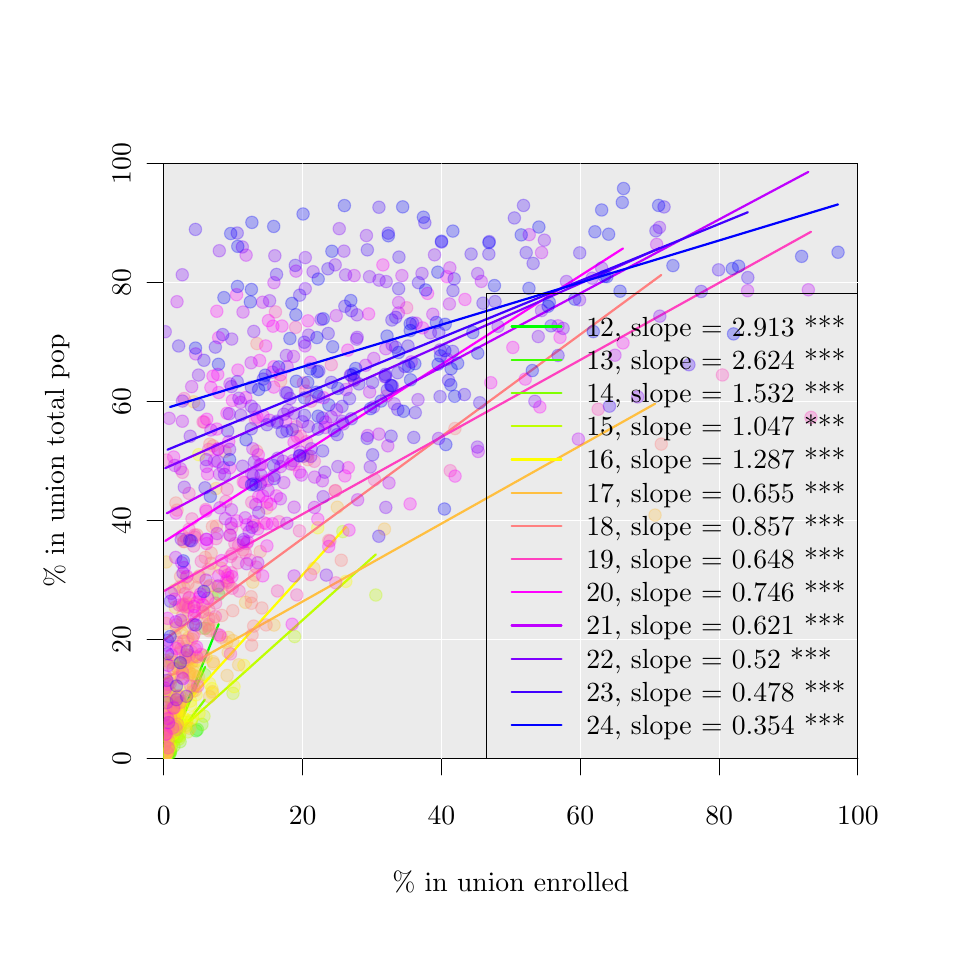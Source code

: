 % Created by tikzDevice version 0.6.1 on 2011-11-02 17:34:04
% !TEX encoding = UTF-8 Unicode
\begin{tikzpicture}[x=1pt,y=1pt]
\definecolor[named]{drawColor}{rgb}{0.00,0.00,0.00}
\definecolor[named]{fillColor}{rgb}{1.00,1.00,1.00}
\fill[color=fillColor,] (0,0) rectangle (325.21,325.21);
\begin{scope}
\path[clip] (  0.00,  0.00) rectangle (325.21,325.21);
\definecolor[named]{drawColor}{rgb}{0.15,0.00,0.33}
\definecolor[named]{drawColor}{rgb}{0.00,0.00,0.00}

\draw[color=drawColor,line cap=round,line join=round,fill opacity=0.00,] ( 49.20, 61.20) -- (300.01, 61.20);

\draw[color=drawColor,line cap=round,line join=round,fill opacity=0.00,] ( 49.20, 61.20) -- ( 49.20, 55.20);

\draw[color=drawColor,line cap=round,line join=round,fill opacity=0.00,] ( 99.36, 61.20) -- ( 99.36, 55.20);

\draw[color=drawColor,line cap=round,line join=round,fill opacity=0.00,] (149.53, 61.20) -- (149.53, 55.20);

\draw[color=drawColor,line cap=round,line join=round,fill opacity=0.00,] (199.69, 61.20) -- (199.69, 55.20);

\draw[color=drawColor,line cap=round,line join=round,fill opacity=0.00,] (249.85, 61.20) -- (249.85, 55.20);

\draw[color=drawColor,line cap=round,line join=round,fill opacity=0.00,] (300.01, 61.20) -- (300.01, 55.20);

\node[color=drawColor,anchor=base,inner sep=0pt, outer sep=0pt, scale=  1.00] at ( 49.20, 37.20) {0%
};

\node[color=drawColor,anchor=base,inner sep=0pt, outer sep=0pt, scale=  1.00] at ( 99.36, 37.20) {20%
};

\node[color=drawColor,anchor=base,inner sep=0pt, outer sep=0pt, scale=  1.00] at (149.53, 37.20) {40%
};

\node[color=drawColor,anchor=base,inner sep=0pt, outer sep=0pt, scale=  1.00] at (199.69, 37.20) {60%
};

\node[color=drawColor,anchor=base,inner sep=0pt, outer sep=0pt, scale=  1.00] at (249.85, 37.20) {80%
};

\node[color=drawColor,anchor=base,inner sep=0pt, outer sep=0pt, scale=  1.00] at (300.01, 37.20) {100%
};

\draw[color=drawColor,line cap=round,line join=round,fill opacity=0.00,] ( 49.20, 61.20) -- ( 49.20,276.01);

\draw[color=drawColor,line cap=round,line join=round,fill opacity=0.00,] ( 49.20, 61.20) -- ( 43.20, 61.20);

\draw[color=drawColor,line cap=round,line join=round,fill opacity=0.00,] ( 49.20,104.16) -- ( 43.20,104.16);

\draw[color=drawColor,line cap=round,line join=round,fill opacity=0.00,] ( 49.20,147.13) -- ( 43.20,147.13);

\draw[color=drawColor,line cap=round,line join=round,fill opacity=0.00,] ( 49.20,190.09) -- ( 43.20,190.09);

\draw[color=drawColor,line cap=round,line join=round,fill opacity=0.00,] ( 49.20,233.05) -- ( 43.20,233.05);

\draw[color=drawColor,line cap=round,line join=round,fill opacity=0.00,] ( 49.20,276.01) -- ( 43.20,276.01);

\node[rotate= 90.00,color=drawColor,anchor=base,inner sep=0pt, outer sep=0pt, scale=  1.00] at ( 37.20, 61.20) {0%
};

\node[rotate= 90.00,color=drawColor,anchor=base,inner sep=0pt, outer sep=0pt, scale=  1.00] at ( 37.20,104.16) {20%
};

\node[rotate= 90.00,color=drawColor,anchor=base,inner sep=0pt, outer sep=0pt, scale=  1.00] at ( 37.20,147.13) {40%
};

\node[rotate= 90.00,color=drawColor,anchor=base,inner sep=0pt, outer sep=0pt, scale=  1.00] at ( 37.20,190.09) {60%
};

\node[rotate= 90.00,color=drawColor,anchor=base,inner sep=0pt, outer sep=0pt, scale=  1.00] at ( 37.20,233.05) {80%
};

\node[rotate= 90.00,color=drawColor,anchor=base,inner sep=0pt, outer sep=0pt, scale=  1.00] at ( 37.20,276.01) {100%
};

\draw[color=drawColor,line cap=round,line join=round,fill opacity=0.00,] ( 49.20, 61.20) --
	(300.01, 61.20) --
	(300.01,276.01) --
	( 49.20,276.01) --
	( 49.20, 61.20);
\end{scope}
\begin{scope}
\path[clip] (  0.00,  0.00) rectangle (325.21,325.21);
\definecolor[named]{drawColor}{rgb}{0.15,0.00,0.33}
\definecolor[named]{drawColor}{rgb}{0.00,0.00,0.00}

\node[color=drawColor,anchor=base,inner sep=0pt, outer sep=0pt, scale=  1.00] at (174.61, 13.20) {\% in union enrolled%
};

\node[rotate= 90.00,color=drawColor,anchor=base,inner sep=0pt, outer sep=0pt, scale=  1.00] at ( 13.20,168.61) {\% in union total pop%
};
\end{scope}
\begin{scope}
\path[clip] ( 49.20, 61.20) rectangle (300.01,276.01);
\definecolor[named]{drawColor}{rgb}{0.15,0.00,0.33}
\definecolor[named]{drawColor}{rgb}{0.00,0.00,0.00}
\definecolor[named]{fillColor}{rgb}{0.92,0.92,0.92}

\draw[color=drawColor,line cap=round,line join=round,fill=fillColor,] ( 49.20, 61.20) rectangle (300.01,276.01);
\definecolor[named]{drawColor}{rgb}{1.00,1.00,1.00}

\draw[color=drawColor,line cap=round,line join=round,fill opacity=0.00,] ( 99.36, 61.20) -- ( 99.36,276.01);

\draw[color=drawColor,line cap=round,line join=round,fill opacity=0.00,] (149.53, 61.20) -- (149.53,276.01);

\draw[color=drawColor,line cap=round,line join=round,fill opacity=0.00,] (199.69, 61.20) -- (199.69,276.01);

\draw[color=drawColor,line cap=round,line join=round,fill opacity=0.00,] (249.85, 61.20) -- (249.85,276.01);

\draw[color=drawColor,line cap=round,line join=round,fill opacity=0.00,] ( 49.20,104.16) -- (300.01,104.16);

\draw[color=drawColor,line cap=round,line join=round,fill opacity=0.00,] ( 49.20,147.13) -- (300.01,147.13);

\draw[color=drawColor,line cap=round,line join=round,fill opacity=0.00,] ( 49.20,190.09) -- (300.01,190.09);

\draw[color=drawColor,line cap=round,line join=round,fill opacity=0.00,] ( 49.20,233.05) -- (300.01,233.05);
\definecolor[named]{drawColor}{rgb}{0.00,1.00,0.00}

\draw[color=drawColor,line width= 0.8pt,line cap=round,line join=round,fill opacity=0.00,] ( 49.23, 60.33) -- ( 69.01,109.68);
\definecolor[named]{drawColor}{rgb}{0.00,1.00,0.00}
\definecolor[named]{fillColor}{rgb}{0.00,1.00,0.00}

\draw[color=drawColor,line cap=round,line join=round,fill=fillColor,fill opacity=0.27,draw opacity=0.27,] ( 49.33, 61.66) circle (  2.25);

\draw[color=drawColor,line cap=round,line join=round,fill=fillColor,fill opacity=0.27,draw opacity=0.27,] ( 49.24, 61.29) circle (  2.25);

\draw[color=drawColor,line cap=round,line join=round,fill=fillColor,fill opacity=0.27,draw opacity=0.27,] ( 49.53, 62.44) circle (  2.25);

\draw[color=drawColor,line cap=round,line join=round,fill=fillColor,fill opacity=0.27,draw opacity=0.27,] ( 50.93, 63.11) circle (  2.25);

\draw[color=drawColor,line cap=round,line join=round,fill=fillColor,fill opacity=0.27,draw opacity=0.27,] ( 49.30, 61.28) circle (  2.25);

\draw[color=drawColor,line cap=round,line join=round,fill=fillColor,fill opacity=0.27,draw opacity=0.27,] ( 69.01,120.47) circle (  2.25);

\draw[color=drawColor,line cap=round,line join=round,fill=fillColor,fill opacity=0.27,draw opacity=0.27,] ( 60.88, 71.14) circle (  2.25);

\draw[color=drawColor,line cap=round,line join=round,fill=fillColor,fill opacity=0.27,draw opacity=0.27,] ( 49.72, 61.91) circle (  2.25);

\draw[color=drawColor,line cap=round,line join=round,fill=fillColor,fill opacity=0.27,draw opacity=0.27,] ( 49.90, 61.90) circle (  2.25);

\draw[color=drawColor,line cap=round,line join=round,fill=fillColor,fill opacity=0.27,draw opacity=0.27,] ( 49.23, 61.27) circle (  2.25);

\draw[color=drawColor,line cap=round,line join=round,fill=fillColor,fill opacity=0.27,draw opacity=0.27,] ( 49.72, 61.50) circle (  2.25);

\draw[color=drawColor,line cap=round,line join=round,fill=fillColor,fill opacity=0.27,draw opacity=0.27,] ( 49.68, 62.07) circle (  2.25);

\draw[color=drawColor,line cap=round,line join=round,fill=fillColor,fill opacity=0.27,draw opacity=0.27,] ( 49.87, 64.10) circle (  2.25);

\draw[color=drawColor,line cap=round,line join=round,fill=fillColor,fill opacity=0.27,draw opacity=0.27,] ( 49.82, 61.87) circle (  2.25);

\draw[color=drawColor,line cap=round,line join=round,fill=fillColor,fill opacity=0.27,draw opacity=0.27,] ( 49.91, 62.08) circle (  2.25);

\draw[color=drawColor,line cap=round,line join=round,fill=fillColor,fill opacity=0.27,draw opacity=0.27,] ( 49.75, 61.78) circle (  2.25);

\draw[color=drawColor,line cap=round,line join=round,fill=fillColor,fill opacity=0.27,draw opacity=0.27,] ( 49.55, 61.50) circle (  2.25);

\draw[color=drawColor,line cap=round,line join=round,fill=fillColor,fill opacity=0.27,draw opacity=0.27,] ( 49.82, 61.91) circle (  2.25);

\draw[color=drawColor,line cap=round,line join=round,fill=fillColor,fill opacity=0.27,draw opacity=0.27,] ( 50.50, 62.44) circle (  2.25);

\draw[color=drawColor,line cap=round,line join=round,fill=fillColor,fill opacity=0.27,draw opacity=0.27,] ( 49.35, 61.59) circle (  2.25);
\definecolor[named]{drawColor}{rgb}{0.25,1.00,0.00}

\draw[color=drawColor,line width= 0.8pt,line cap=round,line join=round,fill opacity=0.00,] ( 49.24, 60.79) -- ( 64.11, 94.20);
\definecolor[named]{drawColor}{rgb}{0.25,1.00,0.00}
\definecolor[named]{fillColor}{rgb}{0.25,1.00,0.00}

\draw[color=drawColor,line cap=round,line join=round,fill=fillColor,fill opacity=0.27,draw opacity=0.27,] ( 49.36, 61.94) circle (  2.25);

\draw[color=drawColor,line cap=round,line join=round,fill=fillColor,fill opacity=0.27,draw opacity=0.27,] ( 49.31, 61.51) circle (  2.25);

\draw[color=drawColor,line cap=round,line join=round,fill=fillColor,fill opacity=0.27,draw opacity=0.27,] ( 49.30, 61.49) circle (  2.25);

\draw[color=drawColor,line cap=round,line join=round,fill=fillColor,fill opacity=0.27,draw opacity=0.27,] ( 49.73, 62.80) circle (  2.25);

\draw[color=drawColor,line cap=round,line join=round,fill=fillColor,fill opacity=0.27,draw opacity=0.27,] ( 51.52, 63.42) circle (  2.25);

\draw[color=drawColor,line cap=round,line join=round,fill=fillColor,fill opacity=0.27,draw opacity=0.27,] ( 49.25, 61.32) circle (  2.25);

\draw[color=drawColor,line cap=round,line join=round,fill=fillColor,fill opacity=0.27,draw opacity=0.27,] ( 64.11,108.18) circle (  2.25);

\draw[color=drawColor,line cap=round,line join=round,fill=fillColor,fill opacity=0.27,draw opacity=0.27,] ( 61.35, 71.61) circle (  2.25);

\draw[color=drawColor,line cap=round,line join=round,fill=fillColor,fill opacity=0.27,draw opacity=0.27,] ( 50.21, 62.66) circle (  2.25);

\draw[color=drawColor,line cap=round,line join=round,fill=fillColor,fill opacity=0.27,draw opacity=0.27,] ( 50.09, 62.47) circle (  2.25);

\draw[color=drawColor,line cap=round,line join=round,fill=fillColor,fill opacity=0.27,draw opacity=0.27,] ( 50.62, 64.19) circle (  2.25);

\draw[color=drawColor,line cap=round,line join=round,fill=fillColor,fill opacity=0.27,draw opacity=0.27,] ( 49.24, 61.31) circle (  2.25);

\draw[color=drawColor,line cap=round,line join=round,fill=fillColor,fill opacity=0.27,draw opacity=0.27,] ( 51.14, 62.37) circle (  2.25);

\draw[color=drawColor,line cap=round,line join=round,fill=fillColor,fill opacity=0.27,draw opacity=0.27,] ( 49.63, 62.63) circle (  2.25);

\draw[color=drawColor,line cap=round,line join=round,fill=fillColor,fill opacity=0.27,draw opacity=0.27,] ( 49.72, 62.17) circle (  2.25);

\draw[color=drawColor,line cap=round,line join=round,fill=fillColor,fill opacity=0.27,draw opacity=0.27,] ( 49.41, 61.51) circle (  2.25);

\draw[color=drawColor,line cap=round,line join=round,fill=fillColor,fill opacity=0.27,draw opacity=0.27,] ( 50.51, 65.80) circle (  2.25);

\draw[color=drawColor,line cap=round,line join=round,fill=fillColor,fill opacity=0.27,draw opacity=0.27,] ( 49.48, 62.64) circle (  2.25);

\draw[color=drawColor,line cap=round,line join=round,fill=fillColor,fill opacity=0.27,draw opacity=0.27,] ( 50.46, 62.65) circle (  2.25);

\draw[color=drawColor,line cap=round,line join=round,fill=fillColor,fill opacity=0.27,draw opacity=0.27,] ( 50.14, 62.36) circle (  2.25);

\draw[color=drawColor,line cap=round,line join=round,fill=fillColor,fill opacity=0.27,draw opacity=0.27,] ( 49.62, 62.53) circle (  2.25);

\draw[color=drawColor,line cap=round,line join=round,fill=fillColor,fill opacity=0.27,draw opacity=0.27,] ( 50.22, 62.75) circle (  2.25);

\draw[color=drawColor,line cap=round,line join=round,fill=fillColor,fill opacity=0.27,draw opacity=0.27,] ( 50.66, 62.94) circle (  2.25);

\draw[color=drawColor,line cap=round,line join=round,fill=fillColor,fill opacity=0.27,draw opacity=0.27,] ( 49.65, 62.16) circle (  2.25);
\definecolor[named]{drawColor}{rgb}{0.50,1.00,0.00}

\draw[color=drawColor,line width= 0.8pt,line cap=round,line join=round,fill opacity=0.00,] ( 49.31, 63.07) -- ( 64.02, 82.37);
\definecolor[named]{drawColor}{rgb}{0.50,1.00,0.00}
\definecolor[named]{fillColor}{rgb}{0.50,1.00,0.00}

\draw[color=drawColor,line cap=round,line join=round,fill=fillColor,fill opacity=0.27,draw opacity=0.27,] ( 55.08, 67.18) circle (  2.25);

\draw[color=drawColor,line cap=round,line join=round,fill=fillColor,fill opacity=0.27,draw opacity=0.27,] ( 49.90, 63.56) circle (  2.25);

\draw[color=drawColor,line cap=round,line join=round,fill=fillColor,fill opacity=0.27,draw opacity=0.27,] ( 49.52, 62.84) circle (  2.25);

\draw[color=drawColor,line cap=round,line join=round,fill=fillColor,fill opacity=0.27,draw opacity=0.27,] ( 49.83, 62.94) circle (  2.25);

\draw[color=drawColor,line cap=round,line join=round,fill=fillColor,fill opacity=0.27,draw opacity=0.27,] ( 50.16, 64.58) circle (  2.25);

\draw[color=drawColor,line cap=round,line join=round,fill=fillColor,fill opacity=0.27,draw opacity=0.27,] ( 51.67, 63.93) circle (  2.25);

\draw[color=drawColor,line cap=round,line join=round,fill=fillColor,fill opacity=0.27,draw opacity=0.27,] ( 49.34, 61.35) circle (  2.25);

\draw[color=drawColor,line cap=round,line join=round,fill=fillColor,fill opacity=0.27,draw opacity=0.27,] ( 50.26, 83.74) circle (  2.25);

\draw[color=drawColor,line cap=round,line join=round,fill=fillColor,fill opacity=0.27,draw opacity=0.27,] ( 49.42, 63.63) circle (  2.25);

\draw[color=drawColor,line cap=round,line join=round,fill=fillColor,fill opacity=0.27,draw opacity=0.27,] ( 62.97, 73.45) circle (  2.25);

\draw[color=drawColor,line cap=round,line join=round,fill=fillColor,fill opacity=0.27,draw opacity=0.27,] ( 51.10, 64.18) circle (  2.25);

\draw[color=drawColor,line cap=round,line join=round,fill=fillColor,fill opacity=0.27,draw opacity=0.27,] ( 51.03, 63.54) circle (  2.25);

\draw[color=drawColor,line cap=round,line join=round,fill=fillColor,fill opacity=0.27,draw opacity=0.27,] ( 50.52, 65.62) circle (  2.25);

\draw[color=drawColor,line cap=round,line join=round,fill=fillColor,fill opacity=0.27,draw opacity=0.27,] ( 49.31, 62.20) circle (  2.25);

\draw[color=drawColor,line cap=round,line join=round,fill=fillColor,fill opacity=0.27,draw opacity=0.27,] ( 51.54, 63.20) circle (  2.25);

\draw[color=drawColor,line cap=round,line join=round,fill=fillColor,fill opacity=0.27,draw opacity=0.27,] ( 49.75, 65.18) circle (  2.25);

\draw[color=drawColor,line cap=round,line join=round,fill=fillColor,fill opacity=0.27,draw opacity=0.27,] ( 50.21, 62.98) circle (  2.25);

\draw[color=drawColor,line cap=round,line join=round,fill=fillColor,fill opacity=0.27,draw opacity=0.27,] ( 49.45, 61.68) circle (  2.25);

\draw[color=drawColor,line cap=round,line join=round,fill=fillColor,fill opacity=0.27,draw opacity=0.27,] ( 49.88, 62.07) circle (  2.25);

\draw[color=drawColor,line cap=round,line join=round,fill=fillColor,fill opacity=0.27,draw opacity=0.27,] ( 50.71, 69.02) circle (  2.25);

\draw[color=drawColor,line cap=round,line join=round,fill=fillColor,fill opacity=0.27,draw opacity=0.27,] ( 49.49, 63.60) circle (  2.25);

\draw[color=drawColor,line cap=round,line join=round,fill=fillColor,fill opacity=0.27,draw opacity=0.27,] ( 51.24, 63.79) circle (  2.25);

\draw[color=drawColor,line cap=round,line join=round,fill=fillColor,fill opacity=0.27,draw opacity=0.27,] ( 50.21, 62.78) circle (  2.25);

\draw[color=drawColor,line cap=round,line join=round,fill=fillColor,fill opacity=0.27,draw opacity=0.27,] ( 50.34, 64.92) circle (  2.25);

\draw[color=drawColor,line cap=round,line join=round,fill=fillColor,fill opacity=0.27,draw opacity=0.27,] ( 50.60, 62.40) circle (  2.25);

\draw[color=drawColor,line cap=round,line join=round,fill=fillColor,fill opacity=0.27,draw opacity=0.27,] ( 50.97, 64.15) circle (  2.25);

\draw[color=drawColor,line cap=round,line join=round,fill=fillColor,fill opacity=0.27,draw opacity=0.27,] ( 64.02, 91.42) circle (  2.25);

\draw[color=drawColor,line cap=round,line join=round,fill=fillColor,fill opacity=0.27,draw opacity=0.27,] ( 52.86, 65.63) circle (  2.25);

\draw[color=drawColor,line cap=round,line join=round,fill=fillColor,fill opacity=0.27,draw opacity=0.27,] ( 49.79, 63.78) circle (  2.25);
\definecolor[named]{drawColor}{rgb}{0.75,1.00,0.00}

\draw[color=drawColor,line width= 0.8pt,line cap=round,line join=round,fill opacity=0.00,] ( 49.22, 66.19) -- (125.80,134.87);
\definecolor[named]{drawColor}{rgb}{0.75,1.00,0.00}
\definecolor[named]{fillColor}{rgb}{0.75,1.00,0.00}

\draw[color=drawColor,line cap=round,line join=round,fill=fillColor,fill opacity=0.27,draw opacity=0.27,] ( 54.85, 69.08) circle (  2.25);

\draw[color=drawColor,line cap=round,line join=round,fill=fillColor,fill opacity=0.27,draw opacity=0.27,] ( 49.68, 61.85) circle (  2.25);

\draw[color=drawColor,line cap=round,line join=round,fill=fillColor,fill opacity=0.27,draw opacity=0.27,] (125.80,120.20) circle (  2.25);

\draw[color=drawColor,line cap=round,line join=round,fill=fillColor,fill opacity=0.27,draw opacity=0.27,] ( 49.39, 61.59) circle (  2.25);

\draw[color=drawColor,line cap=round,line join=round,fill=fillColor,fill opacity=0.27,draw opacity=0.27,] ( 49.98, 68.91) circle (  2.25);

\draw[color=drawColor,line cap=round,line join=round,fill=fillColor,fill opacity=0.27,draw opacity=0.27,] ( 50.35, 66.37) circle (  2.25);

\draw[color=drawColor,line cap=round,line join=round,fill=fillColor,fill opacity=0.27,draw opacity=0.27,] ( 50.98, 68.79) circle (  2.25);

\draw[color=drawColor,line cap=round,line join=round,fill=fillColor,fill opacity=0.27,draw opacity=0.27,] ( 50.55, 67.00) circle (  2.25);

\draw[color=drawColor,line cap=round,line join=round,fill=fillColor,fill opacity=0.27,draw opacity=0.27,] ( 52.32, 68.34) circle (  2.25);

\draw[color=drawColor,line cap=round,line join=round,fill=fillColor,fill opacity=0.27,draw opacity=0.27,] ( 51.60, 68.37) circle (  2.25);

\draw[color=drawColor,line cap=round,line join=round,fill=fillColor,fill opacity=0.27,draw opacity=0.27,] ( 51.03, 63.82) circle (  2.25);

\draw[color=drawColor,line cap=round,line join=round,fill=fillColor,fill opacity=0.27,draw opacity=0.27,] ( 55.02, 72.28) circle (  2.25);

\draw[color=drawColor,line cap=round,line join=round,fill=fillColor,fill opacity=0.27,draw opacity=0.27,] ( 50.23, 67.88) circle (  2.25);

\draw[color=drawColor,line cap=round,line join=round,fill=fillColor,fill opacity=0.27,draw opacity=0.27,] ( 52.18, 79.53) circle (  2.25);

\draw[color=drawColor,line cap=round,line join=round,fill=fillColor,fill opacity=0.27,draw opacity=0.27,] ( 50.96, 67.86) circle (  2.25);

\draw[color=drawColor,line cap=round,line join=round,fill=fillColor,fill opacity=0.27,draw opacity=0.27,] ( 53.84, 68.96) circle (  2.25);

\draw[color=drawColor,line cap=round,line join=round,fill=fillColor,fill opacity=0.27,draw opacity=0.27,] ( 51.37, 68.20) circle (  2.25);

\draw[color=drawColor,line cap=round,line join=round,fill=fillColor,fill opacity=0.27,draw opacity=0.27,] ( 53.49, 70.40) circle (  2.25);

\draw[color=drawColor,line cap=round,line join=round,fill=fillColor,fill opacity=0.27,draw opacity=0.27,] ( 57.84, 70.73) circle (  2.25);

\draw[color=drawColor,line cap=round,line join=round,fill=fillColor,fill opacity=0.27,draw opacity=0.27,] ( 54.20, 69.06) circle (  2.25);

\draw[color=drawColor,line cap=round,line join=round,fill=fillColor,fill opacity=0.27,draw opacity=0.27,] ( 50.83, 66.16) circle (  2.25);

\draw[color=drawColor,line cap=round,line join=round,fill=fillColor,fill opacity=0.27,draw opacity=0.27,] ( 51.00, 68.51) circle (  2.25);

\draw[color=drawColor,line cap=round,line join=round,fill=fillColor,fill opacity=0.27,draw opacity=0.27,] ( 57.41, 74.21) circle (  2.25);

\draw[color=drawColor,line cap=round,line join=round,fill=fillColor,fill opacity=0.27,draw opacity=0.27,] ( 74.19, 84.67) circle (  2.25);

\draw[color=drawColor,line cap=round,line join=round,fill=fillColor,fill opacity=0.27,draw opacity=0.27,] ( 49.29, 61.90) circle (  2.25);

\draw[color=drawColor,line cap=round,line join=round,fill=fillColor,fill opacity=0.27,draw opacity=0.27,] ( 52.71, 67.52) circle (  2.25);

\draw[color=drawColor,line cap=round,line join=round,fill=fillColor,fill opacity=0.27,draw opacity=0.27,] ( 49.67, 66.34) circle (  2.25);

\draw[color=drawColor,line cap=round,line join=round,fill=fillColor,fill opacity=0.27,draw opacity=0.27,] ( 49.36, 62.18) circle (  2.25);

\draw[color=drawColor,line cap=round,line join=round,fill=fillColor,fill opacity=0.27,draw opacity=0.27,] ( 96.46,105.19) circle (  2.25);

\draw[color=drawColor,line cap=round,line join=round,fill=fillColor,fill opacity=0.27,draw opacity=0.27,] ( 56.06, 81.80) circle (  2.25);

\draw[color=drawColor,line cap=round,line join=round,fill=fillColor,fill opacity=0.27,draw opacity=0.27,] ( 51.21, 68.27) circle (  2.25);

\draw[color=drawColor,line cap=round,line join=round,fill=fillColor,fill opacity=0.27,draw opacity=0.27,] ( 63.71, 76.42) circle (  2.25);

\draw[color=drawColor,line cap=round,line join=round,fill=fillColor,fill opacity=0.27,draw opacity=0.27,] ( 49.71, 61.86) circle (  2.25);

\draw[color=drawColor,line cap=round,line join=round,fill=fillColor,fill opacity=0.27,draw opacity=0.27,] ( 55.24, 72.58) circle (  2.25);

\draw[color=drawColor,line cap=round,line join=round,fill=fillColor,fill opacity=0.27,draw opacity=0.27,] ( 49.33, 65.36) circle (  2.25);

\draw[color=drawColor,line cap=round,line join=round,fill=fillColor,fill opacity=0.27,draw opacity=0.27,] ( 55.02, 70.21) circle (  2.25);

\draw[color=drawColor,line cap=round,line join=round,fill=fillColor,fill opacity=0.27,draw opacity=0.27,] ( 52.65, 76.77) circle (  2.25);

\draw[color=drawColor,line cap=round,line join=round,fill=fillColor,fill opacity=0.27,draw opacity=0.27,] ( 53.75, 77.77) circle (  2.25);

\draw[color=drawColor,line cap=round,line join=round,fill=fillColor,fill opacity=0.27,draw opacity=0.27,] ( 55.17, 73.64) circle (  2.25);

\draw[color=drawColor,line cap=round,line join=round,fill=fillColor,fill opacity=0.27,draw opacity=0.27,] ( 49.46, 65.07) circle (  2.25);

\draw[color=drawColor,line cap=round,line join=round,fill=fillColor,fill opacity=0.27,draw opacity=0.27,] ( 52.87, 74.00) circle (  2.25);

\draw[color=drawColor,line cap=round,line join=round,fill=fillColor,fill opacity=0.27,draw opacity=0.27,] ( 59.16, 74.84) circle (  2.25);

\draw[color=drawColor,line cap=round,line join=round,fill=fillColor,fill opacity=0.27,draw opacity=0.27,] ( 51.54, 73.00) circle (  2.25);

\draw[color=drawColor,line cap=round,line join=round,fill=fillColor,fill opacity=0.27,draw opacity=0.27,] ( 52.00, 71.01) circle (  2.25);

\draw[color=drawColor,line cap=round,line join=round,fill=fillColor,fill opacity=0.27,draw opacity=0.27,] ( 54.93, 79.89) circle (  2.25);

\draw[color=drawColor,line cap=round,line join=round,fill=fillColor,fill opacity=0.27,draw opacity=0.27,] ( 49.94, 69.03) circle (  2.25);

\draw[color=drawColor,line cap=round,line join=round,fill=fillColor,fill opacity=0.27,draw opacity=0.27,] ( 49.94, 70.21) circle (  2.25);

\draw[color=drawColor,line cap=round,line join=round,fill=fillColor,fill opacity=0.27,draw opacity=0.27,] ( 50.91, 70.46) circle (  2.25);

\draw[color=drawColor,line cap=round,line join=round,fill=fillColor,fill opacity=0.27,draw opacity=0.27,] ( 49.92, 63.32) circle (  2.25);

\draw[color=drawColor,line cap=round,line join=round,fill=fillColor,fill opacity=0.27,draw opacity=0.27,] ( 50.15, 62.82) circle (  2.25);

\draw[color=drawColor,line cap=round,line join=round,fill=fillColor,fill opacity=0.27,draw opacity=0.27,] ( 50.71, 65.61) circle (  2.25);

\draw[color=drawColor,line cap=round,line join=round,fill=fillColor,fill opacity=0.27,draw opacity=0.27,] ( 49.46, 62.41) circle (  2.25);

\draw[color=drawColor,line cap=round,line join=round,fill=fillColor,fill opacity=0.27,draw opacity=0.27,] ( 49.63, 62.84) circle (  2.25);

\draw[color=drawColor,line cap=round,line join=round,fill=fillColor,fill opacity=0.27,draw opacity=0.27,] ( 51.22, 83.23) circle (  2.25);

\draw[color=drawColor,line cap=round,line join=round,fill=fillColor,fill opacity=0.27,draw opacity=0.27,] ( 49.67, 66.44) circle (  2.25);

\draw[color=drawColor,line cap=round,line join=round,fill=fillColor,fill opacity=0.27,draw opacity=0.27,] ( 50.17, 73.26) circle (  2.25);

\draw[color=drawColor,line cap=round,line join=round,fill=fillColor,fill opacity=0.27,draw opacity=0.27,] ( 50.56, 64.08) circle (  2.25);

\draw[color=drawColor,line cap=round,line join=round,fill=fillColor,fill opacity=0.27,draw opacity=0.27,] ( 54.67, 68.18) circle (  2.25);

\draw[color=drawColor,line cap=round,line join=round,fill=fillColor,fill opacity=0.27,draw opacity=0.27,] ( 51.96, 65.44) circle (  2.25);

\draw[color=drawColor,line cap=round,line join=round,fill=fillColor,fill opacity=0.27,draw opacity=0.27,] ( 53.96, 73.71) circle (  2.25);

\draw[color=drawColor,line cap=round,line join=round,fill=fillColor,fill opacity=0.27,draw opacity=0.27,] ( 50.24, 62.69) circle (  2.25);

\draw[color=drawColor,line cap=round,line join=round,fill=fillColor,fill opacity=0.27,draw opacity=0.27,] ( 51.58, 68.25) circle (  2.25);

\draw[color=drawColor,line cap=round,line join=round,fill=fillColor,fill opacity=0.27,draw opacity=0.27,] ( 49.90, 63.98) circle (  2.25);

\draw[color=drawColor,line cap=round,line join=round,fill=fillColor,fill opacity=0.27,draw opacity=0.27,] ( 49.24, 62.80) circle (  2.25);

\draw[color=drawColor,line cap=round,line join=round,fill=fillColor,fill opacity=0.27,draw opacity=0.27,] (113.89,143.12) circle (  2.25);

\draw[color=drawColor,line cap=round,line join=round,fill=fillColor,fill opacity=0.27,draw opacity=0.27,] ( 50.27, 63.93) circle (  2.25);

\draw[color=drawColor,line cap=round,line join=round,fill=fillColor,fill opacity=0.27,draw opacity=0.27,] ( 57.14, 73.07) circle (  2.25);

\draw[color=drawColor,line cap=round,line join=round,fill=fillColor,fill opacity=0.27,draw opacity=0.27,] ( 51.14, 68.61) circle (  2.25);

\draw[color=drawColor,line cap=round,line join=round,fill=fillColor,fill opacity=0.27,draw opacity=0.27,] ( 49.25, 61.63) circle (  2.25);

\draw[color=drawColor,line cap=round,line join=round,fill=fillColor,fill opacity=0.27,draw opacity=0.27,] ( 49.22, 61.78) circle (  2.25);

\draw[color=drawColor,line cap=round,line join=round,fill=fillColor,fill opacity=0.27,draw opacity=0.27,] ( 50.18, 68.10) circle (  2.25);
\definecolor[named]{drawColor}{rgb}{1.00,1.00,0.00}

\draw[color=drawColor,line width= 0.8pt,line cap=round,line join=round,fill opacity=0.00,] ( 49.20, 72.24) -- (114.97,144.74);
\definecolor[named]{drawColor}{rgb}{1.00,1.00,0.00}
\definecolor[named]{fillColor}{rgb}{1.00,1.00,0.00}

\draw[color=drawColor,line cap=round,line join=round,fill=fillColor,fill opacity=0.27,draw opacity=0.27,] ( 56.35, 75.71) circle (  2.25);

\draw[color=drawColor,line cap=round,line join=round,fill=fillColor,fill opacity=0.27,draw opacity=0.27,] ( 49.86, 62.83) circle (  2.25);

\draw[color=drawColor,line cap=round,line join=round,fill=fillColor,fill opacity=0.27,draw opacity=0.27,] ( 49.35, 61.71) circle (  2.25);

\draw[color=drawColor,line cap=round,line join=round,fill=fillColor,fill opacity=0.27,draw opacity=0.27,] ( 61.80,170.93) circle (  2.25);

\draw[color=drawColor,line cap=round,line join=round,fill=fillColor,fill opacity=0.27,draw opacity=0.27,] ( 49.74, 62.47) circle (  2.25);

\draw[color=drawColor,line cap=round,line join=round,fill=fillColor,fill opacity=0.27,draw opacity=0.27,] ( 54.28, 72.81) circle (  2.25);

\draw[color=drawColor,line cap=round,line join=round,fill=fillColor,fill opacity=0.27,draw opacity=0.27,] ( 54.15, 78.48) circle (  2.25);

\draw[color=drawColor,line cap=round,line join=round,fill=fillColor,fill opacity=0.27,draw opacity=0.27,] ( 49.68, 72.33) circle (  2.25);

\draw[color=drawColor,line cap=round,line join=round,fill=fillColor,fill opacity=0.27,draw opacity=0.27,] ( 52.82, 72.57) circle (  2.25);

\draw[color=drawColor,line cap=round,line join=round,fill=fillColor,fill opacity=0.27,draw opacity=0.27,] ( 54.90, 77.63) circle (  2.25);

\draw[color=drawColor,line cap=round,line join=round,fill=fillColor,fill opacity=0.27,draw opacity=0.27,] ( 51.40, 65.34) circle (  2.25);

\draw[color=drawColor,line cap=round,line join=round,fill=fillColor,fill opacity=0.27,draw opacity=0.27,] ( 54.33, 93.60) circle (  2.25);

\draw[color=drawColor,line cap=round,line join=round,fill=fillColor,fill opacity=0.27,draw opacity=0.27,] ( 55.15, 83.23) circle (  2.25);

\draw[color=drawColor,line cap=round,line join=round,fill=fillColor,fill opacity=0.27,draw opacity=0.27,] ( 64.44, 97.83) circle (  2.25);

\draw[color=drawColor,line cap=round,line join=round,fill=fillColor,fill opacity=0.27,draw opacity=0.27,] ( 55.51, 75.04) circle (  2.25);

\draw[color=drawColor,line cap=round,line join=round,fill=fillColor,fill opacity=0.27,draw opacity=0.27,] ( 52.82, 76.94) circle (  2.25);

\draw[color=drawColor,line cap=round,line join=round,fill=fillColor,fill opacity=0.27,draw opacity=0.27,] ( 53.71, 77.62) circle (  2.25);

\draw[color=drawColor,line cap=round,line join=round,fill=fillColor,fill opacity=0.27,draw opacity=0.27,] ( 60.86, 84.11) circle (  2.25);

\draw[color=drawColor,line cap=round,line join=round,fill=fillColor,fill opacity=0.27,draw opacity=0.27,] ( 54.88, 79.65) circle (  2.25);

\draw[color=drawColor,line cap=round,line join=round,fill=fillColor,fill opacity=0.27,draw opacity=0.27,] ( 57.57, 74.85) circle (  2.25);

\draw[color=drawColor,line cap=round,line join=round,fill=fillColor,fill opacity=0.27,draw opacity=0.27,] ( 58.90, 80.47) circle (  2.25);

\draw[color=drawColor,line cap=round,line join=round,fill=fillColor,fill opacity=0.27,draw opacity=0.27,] ( 53.35, 76.41) circle (  2.25);

\draw[color=drawColor,line cap=round,line join=round,fill=fillColor,fill opacity=0.27,draw opacity=0.27,] ( 53.92, 78.68) circle (  2.25);

\draw[color=drawColor,line cap=round,line join=round,fill=fillColor,fill opacity=0.27,draw opacity=0.27,] ( 78.12, 94.76) circle (  2.25);

\draw[color=drawColor,line cap=round,line join=round,fill=fillColor,fill opacity=0.27,draw opacity=0.27,] ( 74.56, 87.09) circle (  2.25);

\draw[color=drawColor,line cap=round,line join=round,fill=fillColor,fill opacity=0.27,draw opacity=0.27,] ( 49.42, 62.51) circle (  2.25);

\draw[color=drawColor,line cap=round,line join=round,fill=fillColor,fill opacity=0.27,draw opacity=0.27,] ( 51.02, 72.24) circle (  2.25);

\draw[color=drawColor,line cap=round,line join=round,fill=fillColor,fill opacity=0.27,draw opacity=0.27,] ( 60.84, 92.92) circle (  2.25);

\draw[color=drawColor,line cap=round,line join=round,fill=fillColor,fill opacity=0.27,draw opacity=0.27,] ( 55.71, 79.38) circle (  2.25);

\draw[color=drawColor,line cap=round,line join=round,fill=fillColor,fill opacity=0.27,draw opacity=0.27,] ( 49.37, 63.78) circle (  2.25);

\draw[color=drawColor,line cap=round,line join=round,fill=fillColor,fill opacity=0.27,draw opacity=0.27,] (114.97,125.13) circle (  2.25);

\draw[color=drawColor,line cap=round,line join=round,fill=fillColor,fill opacity=0.27,draw opacity=0.27,] ( 51.93, 96.95) circle (  2.25);

\draw[color=drawColor,line cap=round,line join=round,fill=fillColor,fill opacity=0.27,draw opacity=0.27,] ( 53.54, 73.82) circle (  2.25);

\draw[color=drawColor,line cap=round,line join=round,fill=fillColor,fill opacity=0.27,draw opacity=0.27,] ( 49.75, 62.23) circle (  2.25);

\draw[color=drawColor,line cap=round,line join=round,fill=fillColor,fill opacity=0.27,draw opacity=0.27,] ( 50.82, 69.13) circle (  2.25);

\draw[color=drawColor,line cap=round,line join=round,fill=fillColor,fill opacity=0.27,draw opacity=0.27,] ( 66.67, 84.74) circle (  2.25);

\draw[color=drawColor,line cap=round,line join=round,fill=fillColor,fill opacity=0.27,draw opacity=0.27,] ( 49.26, 61.90) circle (  2.25);

\draw[color=drawColor,line cap=round,line join=round,fill=fillColor,fill opacity=0.27,draw opacity=0.27,] ( 50.10, 73.44) circle (  2.25);

\draw[color=drawColor,line cap=round,line join=round,fill=fillColor,fill opacity=0.27,draw opacity=0.27,] ( 58.86, 85.82) circle (  2.25);

\draw[color=drawColor,line cap=round,line join=round,fill=fillColor,fill opacity=0.27,draw opacity=0.27,] ( 53.86, 77.29) circle (  2.25);

\draw[color=drawColor,line cap=round,line join=round,fill=fillColor,fill opacity=0.27,draw opacity=0.27,] ( 51.06, 75.52) circle (  2.25);

\draw[color=drawColor,line cap=round,line join=round,fill=fillColor,fill opacity=0.27,draw opacity=0.27,] ( 58.85, 81.89) circle (  2.25);

\draw[color=drawColor,line cap=round,line join=round,fill=fillColor,fill opacity=0.27,draw opacity=0.27,] ( 54.88, 91.46) circle (  2.25);

\draw[color=drawColor,line cap=round,line join=round,fill=fillColor,fill opacity=0.27,draw opacity=0.27,] ( 59.19, 97.07) circle (  2.25);

\draw[color=drawColor,line cap=round,line join=round,fill=fillColor,fill opacity=0.27,draw opacity=0.27,] ( 60.53, 96.63) circle (  2.25);

\draw[color=drawColor,line cap=round,line join=round,fill=fillColor,fill opacity=0.27,draw opacity=0.27,] ( 50.08, 71.84) circle (  2.25);

\draw[color=drawColor,line cap=round,line join=round,fill=fillColor,fill opacity=0.27,draw opacity=0.27,] ( 49.97, 62.81) circle (  2.25);

\draw[color=drawColor,line cap=round,line join=round,fill=fillColor,fill opacity=0.27,draw opacity=0.27,] ( 54.89, 94.14) circle (  2.25);

\draw[color=drawColor,line cap=round,line join=round,fill=fillColor,fill opacity=0.27,draw opacity=0.27,] ( 50.04, 71.43) circle (  2.25);

\draw[color=drawColor,line cap=round,line join=round,fill=fillColor,fill opacity=0.27,draw opacity=0.27,] ( 66.59, 86.38) circle (  2.25);

\draw[color=drawColor,line cap=round,line join=round,fill=fillColor,fill opacity=0.27,draw opacity=0.27,] ( 54.30, 87.06) circle (  2.25);

\draw[color=drawColor,line cap=round,line join=round,fill=fillColor,fill opacity=0.27,draw opacity=0.27,] ( 54.85, 78.27) circle (  2.25);

\draw[color=drawColor,line cap=round,line join=round,fill=fillColor,fill opacity=0.27,draw opacity=0.27,] ( 52.18, 81.12) circle (  2.25);

\draw[color=drawColor,line cap=round,line join=round,fill=fillColor,fill opacity=0.27,draw opacity=0.27,] ( 53.90, 80.80) circle (  2.25);

\draw[color=drawColor,line cap=round,line join=round,fill=fillColor,fill opacity=0.27,draw opacity=0.27,] ( 49.90, 69.44) circle (  2.25);

\draw[color=drawColor,line cap=round,line join=round,fill=fillColor,fill opacity=0.27,draw opacity=0.27,] ( 52.34, 69.97) circle (  2.25);

\draw[color=drawColor,line cap=round,line join=round,fill=fillColor,fill opacity=0.27,draw opacity=0.27,] ( 52.26, 72.34) circle (  2.25);

\draw[color=drawColor,line cap=round,line join=round,fill=fillColor,fill opacity=0.27,draw opacity=0.27,] ( 49.74, 65.10) circle (  2.25);

\draw[color=drawColor,line cap=round,line join=round,fill=fillColor,fill opacity=0.27,draw opacity=0.27,] ( 50.52, 64.68) circle (  2.25);

\draw[color=drawColor,line cap=round,line join=round,fill=fillColor,fill opacity=0.27,draw opacity=0.27,] ( 52.36, 95.83) circle (  2.25);

\draw[color=drawColor,line cap=round,line join=round,fill=fillColor,fill opacity=0.27,draw opacity=0.27,] ( 49.97, 78.01) circle (  2.25);

\draw[color=drawColor,line cap=round,line join=round,fill=fillColor,fill opacity=0.27,draw opacity=0.27,] ( 59.52, 75.84) circle (  2.25);

\draw[color=drawColor,line cap=round,line join=round,fill=fillColor,fill opacity=0.27,draw opacity=0.27,] ( 61.91, 77.36) circle (  2.25);

\draw[color=drawColor,line cap=round,line join=round,fill=fillColor,fill opacity=0.27,draw opacity=0.27,] ( 57.11, 72.48) circle (  2.25);

\draw[color=drawColor,line cap=round,line join=round,fill=fillColor,fill opacity=0.27,draw opacity=0.27,] ( 52.31, 79.20) circle (  2.25);

\draw[color=drawColor,line cap=round,line join=round,fill=fillColor,fill opacity=0.27,draw opacity=0.27,] ( 50.00, 62.08) circle (  2.25);

\draw[color=drawColor,line cap=round,line join=round,fill=fillColor,fill opacity=0.27,draw opacity=0.27,] ( 53.69, 76.28) circle (  2.25);

\draw[color=drawColor,line cap=round,line join=round,fill=fillColor,fill opacity=0.27,draw opacity=0.27,] ( 52.11, 74.22) circle (  2.25);

\draw[color=drawColor,line cap=round,line join=round,fill=fillColor,fill opacity=0.27,draw opacity=0.27,] (104.82,144.49) circle (  2.25);

\draw[color=drawColor,line cap=round,line join=round,fill=fillColor,fill opacity=0.27,draw opacity=0.27,] ( 51.26, 85.17) circle (  2.25);

\draw[color=drawColor,line cap=round,line join=round,fill=fillColor,fill opacity=0.27,draw opacity=0.27,] ( 65.74, 88.23) circle (  2.25);

\draw[color=drawColor,line cap=round,line join=round,fill=fillColor,fill opacity=0.27,draw opacity=0.27,] ( 53.51, 78.46) circle (  2.25);

\draw[color=drawColor,line cap=round,line join=round,fill=fillColor,fill opacity=0.27,draw opacity=0.27,] ( 49.20, 62.75) circle (  2.25);

\draw[color=drawColor,line cap=round,line join=round,fill=fillColor,fill opacity=0.27,draw opacity=0.27,] ( 49.22, 62.73) circle (  2.25);

\draw[color=drawColor,line cap=round,line join=round,fill=fillColor,fill opacity=0.27,draw opacity=0.27,] ( 54.09, 77.83) circle (  2.25);
\definecolor[named]{drawColor}{rgb}{1.00,0.75,0.25}

\draw[color=drawColor,line width= 0.8pt,line cap=round,line join=round,fill opacity=0.00,] ( 49.22, 89.71) -- (226.69,189.31);
\definecolor[named]{drawColor}{rgb}{1.00,0.75,0.25}
\definecolor[named]{fillColor}{rgb}{1.00,0.75,0.25}

\draw[color=drawColor,line cap=round,line join=round,fill=fillColor,fill opacity=0.27,draw opacity=0.27,] ( 59.53, 85.31) circle (  2.25);

\draw[color=drawColor,line cap=round,line join=round,fill=fillColor,fill opacity=0.27,draw opacity=0.27,] ( 50.33, 65.30) circle (  2.25);

\draw[color=drawColor,line cap=round,line join=round,fill=fillColor,fill opacity=0.27,draw opacity=0.27,] ( 50.06, 64.18) circle (  2.25);

\draw[color=drawColor,line cap=round,line join=round,fill=fillColor,fill opacity=0.27,draw opacity=0.27,] ( 60.00,190.01) circle (  2.25);

\draw[color=drawColor,line cap=round,line join=round,fill=fillColor,fill opacity=0.27,draw opacity=0.27,] ( 51.06, 65.06) circle (  2.25);

\draw[color=drawColor,line cap=round,line join=round,fill=fillColor,fill opacity=0.27,draw opacity=0.27,] ( 55.35, 95.57) circle (  2.25);

\draw[color=drawColor,line cap=round,line join=round,fill=fillColor,fill opacity=0.27,draw opacity=0.27,] ( 52.00, 81.67) circle (  2.25);

\draw[color=drawColor,line cap=round,line join=round,fill=fillColor,fill opacity=0.27,draw opacity=0.27,] ( 61.27, 96.39) circle (  2.25);

\draw[color=drawColor,line cap=round,line join=round,fill=fillColor,fill opacity=0.27,draw opacity=0.27,] ( 60.55, 85.70) circle (  2.25);

\draw[color=drawColor,line cap=round,line join=round,fill=fillColor,fill opacity=0.27,draw opacity=0.27,] ( 58.63, 91.97) circle (  2.25);

\draw[color=drawColor,line cap=round,line join=round,fill=fillColor,fill opacity=0.27,draw opacity=0.27,] ( 60.48, 90.91) circle (  2.25);

\draw[color=drawColor,line cap=round,line join=round,fill=fillColor,fill opacity=0.27,draw opacity=0.27,] ( 52.57, 90.47) circle (  2.25);

\draw[color=drawColor,line cap=round,line join=round,fill=fillColor,fill opacity=0.27,draw opacity=0.27,] ( 52.95, 70.99) circle (  2.25);

\draw[color=drawColor,line cap=round,line join=round,fill=fillColor,fill opacity=0.27,draw opacity=0.27,] ( 57.37,117.31) circle (  2.25);

\draw[color=drawColor,line cap=round,line join=round,fill=fillColor,fill opacity=0.27,draw opacity=0.27,] ( 59.38,104.25) circle (  2.25);

\draw[color=drawColor,line cap=round,line join=round,fill=fillColor,fill opacity=0.27,draw opacity=0.27,] ( 69.94,129.90) circle (  2.25);

\draw[color=drawColor,line cap=round,line join=round,fill=fillColor,fill opacity=0.27,draw opacity=0.27,] ( 61.32, 88.53) circle (  2.25);

\draw[color=drawColor,line cap=round,line join=round,fill=fillColor,fill opacity=0.27,draw opacity=0.27,] ( 61.71, 90.57) circle (  2.25);

\draw[color=drawColor,line cap=round,line join=round,fill=fillColor,fill opacity=0.27,draw opacity=0.27,] ( 60.07, 92.44) circle (  2.25);

\draw[color=drawColor,line cap=round,line join=round,fill=fillColor,fill opacity=0.27,draw opacity=0.27,] ( 67.01, 96.11) circle (  2.25);

\draw[color=drawColor,line cap=round,line join=round,fill=fillColor,fill opacity=0.27,draw opacity=0.27,] ( 58.18, 91.24) circle (  2.25);

\draw[color=drawColor,line cap=round,line join=round,fill=fillColor,fill opacity=0.27,draw opacity=0.27,] ( 57.16,116.72) circle (  2.25);

\draw[color=drawColor,line cap=round,line join=round,fill=fillColor,fill opacity=0.27,draw opacity=0.27,] ( 74.15,103.71) circle (  2.25);

\draw[color=drawColor,line cap=round,line join=round,fill=fillColor,fill opacity=0.27,draw opacity=0.27,] ( 67.20, 95.36) circle (  2.25);

\draw[color=drawColor,line cap=round,line join=round,fill=fillColor,fill opacity=0.27,draw opacity=0.27,] ( 57.60, 94.36) circle (  2.25);

\draw[color=drawColor,line cap=round,line join=round,fill=fillColor,fill opacity=0.27,draw opacity=0.27,] ( 49.23, 86.51) circle (  2.25);

\draw[color=drawColor,line cap=round,line join=round,fill=fillColor,fill opacity=0.27,draw opacity=0.27,] (103.42,129.84) circle (  2.25);

\draw[color=drawColor,line cap=round,line join=round,fill=fillColor,fill opacity=0.27,draw opacity=0.27,] ( 76.24, 94.98) circle (  2.25);

\draw[color=drawColor,line cap=round,line join=round,fill=fillColor,fill opacity=0.27,draw opacity=0.27,] ( 55.15, 81.70) circle (  2.25);

\draw[color=drawColor,line cap=round,line join=round,fill=fillColor,fill opacity=0.27,draw opacity=0.27,] ( 49.38, 64.02) circle (  2.25);

\draw[color=drawColor,line cap=round,line join=round,fill=fillColor,fill opacity=0.27,draw opacity=0.27,] ( 71.91,103.02) circle (  2.25);

\draw[color=drawColor,line cap=round,line join=round,fill=fillColor,fill opacity=0.27,draw opacity=0.27,] ( 72.74,123.80) circle (  2.25);

\draw[color=drawColor,line cap=round,line join=round,fill=fillColor,fill opacity=0.27,draw opacity=0.27,] ( 66.65,119.38) circle (  2.25);

\draw[color=drawColor,line cap=round,line join=round,fill=fillColor,fill opacity=0.27,draw opacity=0.27,] ( 52.82, 75.70) circle (  2.25);

\draw[color=drawColor,line cap=round,line join=round,fill=fillColor,fill opacity=0.27,draw opacity=0.27,] ( 51.07, 95.90) circle (  2.25);

\draw[color=drawColor,line cap=round,line join=round,fill=fillColor,fill opacity=0.27,draw opacity=0.27,] ( 59.22, 99.74) circle (  2.25);

\draw[color=drawColor,line cap=round,line join=round,fill=fillColor,fill opacity=0.27,draw opacity=0.27,] ( 49.68, 67.04) circle (  2.25);

\draw[color=drawColor,line cap=round,line join=round,fill=fillColor,fill opacity=0.27,draw opacity=0.27,] (128.92,144.02) circle (  2.25);

\draw[color=drawColor,line cap=round,line join=round,fill=fillColor,fill opacity=0.27,draw opacity=0.27,] (226.69,149.08) circle (  2.25);

\draw[color=drawColor,line cap=round,line join=round,fill=fillColor,fill opacity=0.27,draw opacity=0.27,] ( 57.78,109.24) circle (  2.25);

\draw[color=drawColor,line cap=round,line join=round,fill=fillColor,fill opacity=0.27,draw opacity=0.27,] ( 59.54, 91.50) circle (  2.25);

\draw[color=drawColor,line cap=round,line join=round,fill=fillColor,fill opacity=0.27,draw opacity=0.27,] ( 54.34, 93.69) circle (  2.25);

\draw[color=drawColor,line cap=round,line join=round,fill=fillColor,fill opacity=0.27,draw opacity=0.27,] ( 72.44, 99.50) circle (  2.25);

\draw[color=drawColor,line cap=round,line join=round,fill=fillColor,fill opacity=0.27,draw opacity=0.27,] ( 49.85, 64.58) circle (  2.25);

\draw[color=drawColor,line cap=round,line join=round,fill=fillColor,fill opacity=0.27,draw opacity=0.27,] ( 54.72, 78.08) circle (  2.25);

\draw[color=drawColor,line cap=round,line join=round,fill=fillColor,fill opacity=0.27,draw opacity=0.27,] ( 67.12,111.38) circle (  2.25);

\draw[color=drawColor,line cap=round,line join=round,fill=fillColor,fill opacity=0.27,draw opacity=0.27,] ( 53.77,108.30) circle (  2.25);

\draw[color=drawColor,line cap=round,line join=round,fill=fillColor,fill opacity=0.27,draw opacity=0.27,] ( 55.65,106.59) circle (  2.25);

\draw[color=drawColor,line cap=round,line join=round,fill=fillColor,fill opacity=0.27,draw opacity=0.27,] ( 72.53,104.90) circle (  2.25);

\draw[color=drawColor,line cap=round,line join=round,fill=fillColor,fill opacity=0.27,draw opacity=0.27,] ( 60.62,117.18) circle (  2.25);

\draw[color=drawColor,line cap=round,line join=round,fill=fillColor,fill opacity=0.27,draw opacity=0.27,] ( 81.34,124.85) circle (  2.25);

\draw[color=drawColor,line cap=round,line join=round,fill=fillColor,fill opacity=0.27,draw opacity=0.27,] ( 57.33,126.54) circle (  2.25);

\draw[color=drawColor,line cap=round,line join=round,fill=fillColor,fill opacity=0.27,draw opacity=0.27,] ( 51.66, 84.86) circle (  2.25);

\draw[color=drawColor,line cap=round,line join=round,fill=fillColor,fill opacity=0.27,draw opacity=0.27,] ( 50.46, 69.71) circle (  2.25);

\draw[color=drawColor,line cap=round,line join=round,fill=fillColor,fill opacity=0.27,draw opacity=0.27,] ( 65.93,123.70) circle (  2.25);

\draw[color=drawColor,line cap=round,line join=round,fill=fillColor,fill opacity=0.27,draw opacity=0.27,] ( 59.97, 87.00) circle (  2.25);

\draw[color=drawColor,line cap=round,line join=round,fill=fillColor,fill opacity=0.27,draw opacity=0.27,] ( 89.01,109.35) circle (  2.25);

\draw[color=drawColor,line cap=round,line join=round,fill=fillColor,fill opacity=0.27,draw opacity=0.27,] ( 56.02,110.57) circle (  2.25);

\draw[color=drawColor,line cap=round,line join=round,fill=fillColor,fill opacity=0.27,draw opacity=0.27,] ( 57.95,104.65) circle (  2.25);

\draw[color=drawColor,line cap=round,line join=round,fill=fillColor,fill opacity=0.27,draw opacity=0.27,] ( 50.05,132.14) circle (  2.25);

\draw[color=drawColor,line cap=round,line join=round,fill=fillColor,fill opacity=0.27,draw opacity=0.27,] ( 53.06,121.96) circle (  2.25);

\draw[color=drawColor,line cap=round,line join=round,fill=fillColor,fill opacity=0.27,draw opacity=0.27,] (111.89,151.92) circle (  2.25);

\draw[color=drawColor,line cap=round,line join=round,fill=fillColor,fill opacity=0.27,draw opacity=0.27,] ( 59.29, 95.84) circle (  2.25);

\draw[color=drawColor,line cap=round,line join=round,fill=fillColor,fill opacity=0.27,draw opacity=0.27,] ( 53.24, 83.63) circle (  2.25);

\draw[color=drawColor,line cap=round,line join=round,fill=fillColor,fill opacity=0.27,draw opacity=0.27,] ( 53.83, 81.21) circle (  2.25);

\draw[color=drawColor,line cap=round,line join=round,fill=fillColor,fill opacity=0.27,draw opacity=0.27,] ( 54.97, 83.86) circle (  2.25);

\draw[color=drawColor,line cap=round,line join=round,fill=fillColor,fill opacity=0.27,draw opacity=0.27,] ( 49.55, 68.85) circle (  2.25);

\draw[color=drawColor,line cap=round,line join=round,fill=fillColor,fill opacity=0.27,draw opacity=0.27,] ( 50.37, 72.95) circle (  2.25);

\draw[color=drawColor,line cap=round,line join=round,fill=fillColor,fill opacity=0.27,draw opacity=0.27,] ( 49.78, 69.31) circle (  2.25);

\draw[color=drawColor,line cap=round,line join=round,fill=fillColor,fill opacity=0.27,draw opacity=0.27,] ( 50.54, 70.06) circle (  2.25);

\draw[color=drawColor,line cap=round,line join=round,fill=fillColor,fill opacity=0.27,draw opacity=0.27,] ( 53.32,115.76) circle (  2.25);

\draw[color=drawColor,line cap=round,line join=round,fill=fillColor,fill opacity=0.27,draw opacity=0.27,] ( 50.68, 95.50) circle (  2.25);

\draw[color=drawColor,line cap=round,line join=round,fill=fillColor,fill opacity=0.27,draw opacity=0.27,] ( 51.46, 89.58) circle (  2.25);

\draw[color=drawColor,line cap=round,line join=round,fill=fillColor,fill opacity=0.27,draw opacity=0.27,] ( 66.79, 85.26) circle (  2.25);

\draw[color=drawColor,line cap=round,line join=round,fill=fillColor,fill opacity=0.27,draw opacity=0.27,] ( 72.06, 91.12) circle (  2.25);

\draw[color=drawColor,line cap=round,line join=round,fill=fillColor,fill opacity=0.27,draw opacity=0.27,] ( 65.73, 83.45) circle (  2.25);

\draw[color=drawColor,line cap=round,line join=round,fill=fillColor,fill opacity=0.27,draw opacity=0.27,] ( 57.64,103.79) circle (  2.25);

\draw[color=drawColor,line cap=round,line join=round,fill=fillColor,fill opacity=0.27,draw opacity=0.27,] ( 50.01, 62.71) circle (  2.25);

\draw[color=drawColor,line cap=round,line join=round,fill=fillColor,fill opacity=0.27,draw opacity=0.27,] ( 50.01,109.93) circle (  2.25);

\draw[color=drawColor,line cap=round,line join=round,fill=fillColor,fill opacity=0.27,draw opacity=0.27,] ( 56.80, 94.83) circle (  2.25);

\draw[color=drawColor,line cap=round,line join=round,fill=fillColor,fill opacity=0.27,draw opacity=0.27,] ( 51.70, 79.26) circle (  2.25);

\draw[color=drawColor,line cap=round,line join=round,fill=fillColor,fill opacity=0.27,draw opacity=0.27,] ( 50.71, 81.21) circle (  2.25);

\draw[color=drawColor,line cap=round,line join=round,fill=fillColor,fill opacity=0.27,draw opacity=0.27,] ( 68.05,158.67) circle (  2.25);

\draw[color=drawColor,line cap=round,line join=round,fill=fillColor,fill opacity=0.27,draw opacity=0.27,] ( 58.59, 72.01) circle (  2.25);

\draw[color=drawColor,line cap=round,line join=round,fill=fillColor,fill opacity=0.27,draw opacity=0.27,] ( 49.77, 96.62) circle (  2.25);

\draw[color=drawColor,line cap=round,line join=round,fill=fillColor,fill opacity=0.27,draw opacity=0.27,] ( 78.72,117.56) circle (  2.25);

\draw[color=drawColor,line cap=round,line join=round,fill=fillColor,fill opacity=0.27,draw opacity=0.27,] ( 58.29, 92.27) circle (  2.25);

\draw[color=drawColor,line cap=round,line join=round,fill=fillColor,fill opacity=0.27,draw opacity=0.27,] ( 49.33, 65.78) circle (  2.25);

\draw[color=drawColor,line cap=round,line join=round,fill=fillColor,fill opacity=0.27,draw opacity=0.27,] ( 50.26, 63.30) circle (  2.25);

\draw[color=drawColor,line cap=round,line join=round,fill=fillColor,fill opacity=0.27,draw opacity=0.27,] ( 49.22, 65.60) circle (  2.25);

\draw[color=drawColor,line cap=round,line join=round,fill=fillColor,fill opacity=0.27,draw opacity=0.27,] ( 63.81,113.69) circle (  2.25);
\definecolor[named]{drawColor}{rgb}{1.00,0.50,0.50}

\draw[color=drawColor,line width= 0.8pt,line cap=round,line join=round,fill opacity=0.00,] ( 49.35,103.94) -- (228.94,235.84);
\definecolor[named]{drawColor}{rgb}{1.00,0.50,0.50}
\definecolor[named]{fillColor}{rgb}{1.00,0.50,0.50}

\draw[color=drawColor,line cap=round,line join=round,fill=fillColor,fill opacity=0.27,draw opacity=0.27,] ( 63.51, 98.33) circle (  2.25);

\draw[color=drawColor,line cap=round,line join=round,fill=fillColor,fill opacity=0.27,draw opacity=0.27,] ( 50.76, 71.65) circle (  2.25);

\draw[color=drawColor,line cap=round,line join=round,fill=fillColor,fill opacity=0.27,draw opacity=0.27,] ( 50.79, 67.85) circle (  2.25);

\draw[color=drawColor,line cap=round,line join=round,fill=fillColor,fill opacity=0.27,draw opacity=0.27,] ( 82.84,211.05) circle (  2.25);

\draw[color=drawColor,line cap=round,line join=round,fill=fillColor,fill opacity=0.27,draw opacity=0.27,] ( 91.43,197.57) circle (  2.25);

\draw[color=drawColor,line cap=round,line join=round,fill=fillColor,fill opacity=0.27,draw opacity=0.27,] ( 53.46, 72.66) circle (  2.25);

\draw[color=drawColor,line cap=round,line join=round,fill=fillColor,fill opacity=0.27,draw opacity=0.27,] ( 56.35,122.94) circle (  2.25);

\draw[color=drawColor,line cap=round,line join=round,fill=fillColor,fill opacity=0.27,draw opacity=0.27,] ( 60.15,106.19) circle (  2.25);

\draw[color=drawColor,line cap=round,line join=round,fill=fillColor,fill opacity=0.27,draw opacity=0.27,] ( 80.74,119.58) circle (  2.25);

\draw[color=drawColor,line cap=round,line join=round,fill=fillColor,fill opacity=0.27,draw opacity=0.27,] ( 65.69,107.91) circle (  2.25);

\draw[color=drawColor,line cap=round,line join=round,fill=fillColor,fill opacity=0.27,draw opacity=0.27,] ( 65.48,107.28) circle (  2.25);

\draw[color=drawColor,line cap=round,line join=round,fill=fillColor,fill opacity=0.27,draw opacity=0.27,] ( 68.49,106.04) circle (  2.25);

\draw[color=drawColor,line cap=round,line join=round,fill=fillColor,fill opacity=0.27,draw opacity=0.27,] ( 56.55,139.60) circle (  2.25);

\draw[color=drawColor,line cap=round,line join=round,fill=fillColor,fill opacity=0.27,draw opacity=0.27,] ( 55.05, 81.29) circle (  2.25);

\draw[color=drawColor,line cap=round,line join=round,fill=fillColor,fill opacity=0.27,draw opacity=0.27,] ( 64.18,133.77) circle (  2.25);

\draw[color=drawColor,line cap=round,line join=round,fill=fillColor,fill opacity=0.27,draw opacity=0.27,] ( 66.30,135.37) circle (  2.25);

\draw[color=drawColor,line cap=round,line join=round,fill=fillColor,fill opacity=0.27,draw opacity=0.27,] (101.19,169.10) circle (  2.25);

\draw[color=drawColor,line cap=round,line join=round,fill=fillColor,fill opacity=0.27,draw opacity=0.27,] ( 69.92,104.94) circle (  2.25);

\draw[color=drawColor,line cap=round,line join=round,fill=fillColor,fill opacity=0.27,draw opacity=0.27,] ( 62.82,108.18) circle (  2.25);

\draw[color=drawColor,line cap=round,line join=round,fill=fillColor,fill opacity=0.27,draw opacity=0.27,] ( 65.13,109.03) circle (  2.25);

\draw[color=drawColor,line cap=round,line join=round,fill=fillColor,fill opacity=0.27,draw opacity=0.27,] ( 77.77,136.48) circle (  2.25);

\draw[color=drawColor,line cap=round,line join=round,fill=fillColor,fill opacity=0.27,draw opacity=0.27,] ( 65.47,111.68) circle (  2.25);

\draw[color=drawColor,line cap=round,line join=round,fill=fillColor,fill opacity=0.27,draw opacity=0.27,] ( 74.11,114.53) circle (  2.25);

\draw[color=drawColor,line cap=round,line join=round,fill=fillColor,fill opacity=0.27,draw opacity=0.27,] ( 80.85,117.22) circle (  2.25);

\draw[color=drawColor,line cap=round,line join=round,fill=fillColor,fill opacity=0.27,draw opacity=0.27,] ( 84.62,115.51) circle (  2.25);

\draw[color=drawColor,line cap=round,line join=round,fill=fillColor,fill opacity=0.27,draw opacity=0.27,] ( 65.45,114.89) circle (  2.25);

\draw[color=drawColor,line cap=round,line join=round,fill=fillColor,fill opacity=0.27,draw opacity=0.27,] ( 53.70,109.40) circle (  2.25);

\draw[color=drawColor,line cap=round,line join=round,fill=fillColor,fill opacity=0.27,draw opacity=0.27,] (108.78,139.92) circle (  2.25);

\draw[color=drawColor,line cap=round,line join=round,fill=fillColor,fill opacity=0.27,draw opacity=0.27,] ( 81.66,108.97) circle (  2.25);

\draw[color=drawColor,line cap=round,line join=round,fill=fillColor,fill opacity=0.27,draw opacity=0.27,] ( 55.40,100.71) circle (  2.25);

\draw[color=drawColor,line cap=round,line join=round,fill=fillColor,fill opacity=0.27,draw opacity=0.27,] ( 49.41, 66.05) circle (  2.25);

\draw[color=drawColor,line cap=round,line join=round,fill=fillColor,fill opacity=0.27,draw opacity=0.27,] ( 56.87,115.93) circle (  2.25);

\draw[color=drawColor,line cap=round,line join=round,fill=fillColor,fill opacity=0.27,draw opacity=0.27,] ( 66.99,174.10) circle (  2.25);

\draw[color=drawColor,line cap=round,line join=round,fill=fillColor,fill opacity=0.27,draw opacity=0.27,] ( 86.42,151.61) circle (  2.25);

\draw[color=drawColor,line cap=round,line join=round,fill=fillColor,fill opacity=0.27,draw opacity=0.27,] ( 54.94, 99.38) circle (  2.25);

\draw[color=drawColor,line cap=round,line join=round,fill=fillColor,fill opacity=0.27,draw opacity=0.27,] ( 70.24,122.72) circle (  2.25);

\draw[color=drawColor,line cap=round,line join=round,fill=fillColor,fill opacity=0.27,draw opacity=0.27,] ( 49.64, 70.92) circle (  2.25);

\draw[color=drawColor,line cap=round,line join=round,fill=fillColor,fill opacity=0.27,draw opacity=0.27,] (228.94,174.74) circle (  2.25);

\draw[color=drawColor,line cap=round,line join=round,fill=fillColor,fill opacity=0.27,draw opacity=0.27,] ( 69.13,123.34) circle (  2.25);

\draw[color=drawColor,line cap=round,line join=round,fill=fillColor,fill opacity=0.27,draw opacity=0.27,] ( 60.87,111.67) circle (  2.25);

\draw[color=drawColor,line cap=round,line join=round,fill=fillColor,fill opacity=0.27,draw opacity=0.27,] ( 54.08, 73.51) circle (  2.25);

\draw[color=drawColor,line cap=round,line join=round,fill=fillColor,fill opacity=0.27,draw opacity=0.27,] ( 61.05,122.82) circle (  2.25);

\draw[color=drawColor,line cap=round,line join=round,fill=fillColor,fill opacity=0.27,draw opacity=0.27,] ( 82.03,127.40) circle (  2.25);

\draw[color=drawColor,line cap=round,line join=round,fill=fillColor,fill opacity=0.27,draw opacity=0.27,] ( 61.72,126.63) circle (  2.25);

\draw[color=drawColor,line cap=round,line join=round,fill=fillColor,fill opacity=0.27,draw opacity=0.27,] ( 51.76, 75.82) circle (  2.25);

\draw[color=drawColor,line cap=round,line join=round,fill=fillColor,fill opacity=0.27,draw opacity=0.27,] ( 57.81,114.73) circle (  2.25);

\draw[color=drawColor,line cap=round,line join=round,fill=fillColor,fill opacity=0.27,draw opacity=0.27,] ( 53.98,150.89) circle (  2.25);

\draw[color=drawColor,line cap=round,line join=round,fill=fillColor,fill opacity=0.27,draw opacity=0.27,] ( 82.05,145.26) circle (  2.25);

\draw[color=drawColor,line cap=round,line join=round,fill=fillColor,fill opacity=0.27,draw opacity=0.27,] ( 55.88,141.62) circle (  2.25);

\draw[color=drawColor,line cap=round,line join=round,fill=fillColor,fill opacity=0.27,draw opacity=0.27,] ( 61.15,141.94) circle (  2.25);

\draw[color=drawColor,line cap=round,line join=round,fill=fillColor,fill opacity=0.27,draw opacity=0.27,] ( 84.01,135.88) circle (  2.25);

\draw[color=drawColor,line cap=round,line join=round,fill=fillColor,fill opacity=0.27,draw opacity=0.27,] ( 68.21,145.10) circle (  2.25);

\draw[color=drawColor,line cap=round,line join=round,fill=fillColor,fill opacity=0.27,draw opacity=0.27,] ( 71.32,172.11) circle (  2.25);

\draw[color=drawColor,line cap=round,line join=round,fill=fillColor,fill opacity=0.27,draw opacity=0.27,] ( 82.72,172.27) circle (  2.25);

\draw[color=drawColor,line cap=round,line join=round,fill=fillColor,fill opacity=0.27,draw opacity=0.27,] ( 54.71,101.59) circle (  2.25);

\draw[color=drawColor,line cap=round,line join=round,fill=fillColor,fill opacity=0.27,draw opacity=0.27,] ( 50.99, 72.95) circle (  2.25);

\draw[color=drawColor,line cap=round,line join=round,fill=fillColor,fill opacity=0.27,draw opacity=0.27,] (101.03,170.67) circle (  2.25);

\draw[color=drawColor,line cap=round,line join=round,fill=fillColor,fill opacity=0.27,draw opacity=0.27,] ( 70.19,112.83) circle (  2.25);

\draw[color=drawColor,line cap=round,line join=round,fill=fillColor,fill opacity=0.27,draw opacity=0.27,] (113.31,132.76) circle (  2.25);

\draw[color=drawColor,line cap=round,line join=round,fill=fillColor,fill opacity=0.27,draw opacity=0.27,] ( 66.28,131.69) circle (  2.25);

\draw[color=drawColor,line cap=round,line join=round,fill=fillColor,fill opacity=0.27,draw opacity=0.27,] ( 62.02,127.09) circle (  2.25);

\draw[color=drawColor,line cap=round,line join=round,fill=fillColor,fill opacity=0.27,draw opacity=0.27,] ( 65.82,174.73) circle (  2.25);

\draw[color=drawColor,line cap=round,line join=round,fill=fillColor,fill opacity=0.27,draw opacity=0.27,] ( 54.95,123.16) circle (  2.25);

\draw[color=drawColor,line cap=round,line join=round,fill=fillColor,fill opacity=0.27,draw opacity=0.27,] ( 57.92,124.30) circle (  2.25);

\draw[color=drawColor,line cap=round,line join=round,fill=fillColor,fill opacity=0.27,draw opacity=0.27,] ( 63.46,116.46) circle (  2.25);

\draw[color=drawColor,line cap=round,line join=round,fill=fillColor,fill opacity=0.27,draw opacity=0.27,] ( 58.32, 98.45) circle (  2.25);

\draw[color=drawColor,line cap=round,line join=round,fill=fillColor,fill opacity=0.27,draw opacity=0.27,] ( 57.12, 98.65) circle (  2.25);

\draw[color=drawColor,line cap=round,line join=round,fill=fillColor,fill opacity=0.27,draw opacity=0.27,] ( 58.33, 97.83) circle (  2.25);

\draw[color=drawColor,line cap=round,line join=round,fill=fillColor,fill opacity=0.27,draw opacity=0.27,] ( 50.01, 79.39) circle (  2.25);

\draw[color=drawColor,line cap=round,line join=round,fill=fillColor,fill opacity=0.27,draw opacity=0.27,] ( 52.57, 79.79) circle (  2.25);

\draw[color=drawColor,line cap=round,line join=round,fill=fillColor,fill opacity=0.27,draw opacity=0.27,] ( 50.23, 75.96) circle (  2.25);

\draw[color=drawColor,line cap=round,line join=round,fill=fillColor,fill opacity=0.27,draw opacity=0.27,] ( 53.19, 79.56) circle (  2.25);

\draw[color=drawColor,line cap=round,line join=round,fill=fillColor,fill opacity=0.27,draw opacity=0.27,] ( 53.77, 71.63) circle (  2.25);

\draw[color=drawColor,line cap=round,line join=round,fill=fillColor,fill opacity=0.27,draw opacity=0.27,] ( 56.38,139.47) circle (  2.25);

\draw[color=drawColor,line cap=round,line join=round,fill=fillColor,fill opacity=0.27,draw opacity=0.27,] ( 56.01,112.82) circle (  2.25);

\draw[color=drawColor,line cap=round,line join=round,fill=fillColor,fill opacity=0.27,draw opacity=0.27,] ( 53.29,105.55) circle (  2.25);

\draw[color=drawColor,line cap=round,line join=round,fill=fillColor,fill opacity=0.27,draw opacity=0.27,] ( 81.08,105.80) circle (  2.25);

\draw[color=drawColor,line cap=round,line join=round,fill=fillColor,fill opacity=0.27,draw opacity=0.27,] ( 86.14,109.39) circle (  2.25);

\draw[color=drawColor,line cap=round,line join=round,fill=fillColor,fill opacity=0.27,draw opacity=0.27,] ( 80.92,102.07) circle (  2.25);

\draw[color=drawColor,line cap=round,line join=round,fill=fillColor,fill opacity=0.27,draw opacity=0.27,] ( 65.40,123.16) circle (  2.25);

\draw[color=drawColor,line cap=round,line join=round,fill=fillColor,fill opacity=0.27,draw opacity=0.27,] ( 50.52, 63.29) circle (  2.25);

\draw[color=drawColor,line cap=round,line join=round,fill=fillColor,fill opacity=0.27,draw opacity=0.27,] ( 65.29,129.39) circle (  2.25);

\draw[color=drawColor,line cap=round,line join=round,fill=fillColor,fill opacity=0.27,draw opacity=0.27,] ( 54.04,103.03) circle (  2.25);

\draw[color=drawColor,line cap=round,line join=round,fill=fillColor,fill opacity=0.27,draw opacity=0.27,] ( 55.24,126.90) circle (  2.25);

\draw[color=drawColor,line cap=round,line join=round,fill=fillColor,fill opacity=0.27,draw opacity=0.27,] ( 56.31, 96.29) circle (  2.25);

\draw[color=drawColor,line cap=round,line join=round,fill=fillColor,fill opacity=0.27,draw opacity=0.27,] (154.39,180.37) circle (  2.25);

\draw[color=drawColor,line cap=round,line join=round,fill=fillColor,fill opacity=0.27,draw opacity=0.27,] ( 51.51, 88.27) circle (  2.25);

\draw[color=drawColor,line cap=round,line join=round,fill=fillColor,fill opacity=0.27,draw opacity=0.27,] ( 53.57,153.45) circle (  2.25);

\draw[color=drawColor,line cap=round,line join=round,fill=fillColor,fill opacity=0.27,draw opacity=0.27,] (111.21,157.94) circle (  2.25);

\draw[color=drawColor,line cap=round,line join=round,fill=fillColor,fill opacity=0.27,draw opacity=0.27,] ( 65.49,109.61) circle (  2.25);

\draw[color=drawColor,line cap=round,line join=round,fill=fillColor,fill opacity=0.27,draw opacity=0.27,] ( 49.37, 73.40) circle (  2.25);

\draw[color=drawColor,line cap=round,line join=round,fill=fillColor,fill opacity=0.27,draw opacity=0.27,] ( 49.35, 73.24) circle (  2.25);

\draw[color=drawColor,line cap=round,line join=round,fill=fillColor,fill opacity=0.27,draw opacity=0.27,] ( 66.75,144.97) circle (  2.25);
\definecolor[named]{drawColor}{rgb}{1.00,0.25,0.75}

\draw[color=drawColor,line width= 0.8pt,line cap=round,line join=round,fill opacity=0.00,] ( 49.34,121.68) -- (283.04,251.44);
\definecolor[named]{drawColor}{rgb}{1.00,0.25,0.75}
\definecolor[named]{fillColor}{rgb}{1.00,0.25,0.75}

\draw[color=drawColor,line cap=round,line join=round,fill=fillColor,fill opacity=0.27,draw opacity=0.27,] ( 67.82,112.37) circle (  2.25);

\draw[color=drawColor,line cap=round,line join=round,fill=fillColor,fill opacity=0.27,draw opacity=0.27,] ( 52.54, 93.64) circle (  2.25);

\draw[color=drawColor,line cap=round,line join=round,fill=fillColor,fill opacity=0.27,draw opacity=0.27,] ( 54.30, 83.52) circle (  2.25);

\draw[color=drawColor,line cap=round,line join=round,fill=fillColor,fill opacity=0.27,draw opacity=0.27,] ( 52.41, 72.15) circle (  2.25);

\draw[color=drawColor,line cap=round,line join=round,fill=fillColor,fill opacity=0.27,draw opacity=0.27,] ( 89.53,222.51) circle (  2.25);

\draw[color=drawColor,line cap=round,line join=round,fill=fillColor,fill opacity=0.27,draw opacity=0.27,] (136.96,224.00) circle (  2.25);

\draw[color=drawColor,line cap=round,line join=round,fill=fillColor,fill opacity=0.27,draw opacity=0.27,] ( 96.83,216.91) circle (  2.25);

\draw[color=drawColor,line cap=round,line join=round,fill=fillColor,fill opacity=0.27,draw opacity=0.27,] ( 61.44, 87.27) circle (  2.25);

\draw[color=drawColor,line cap=round,line join=round,fill=fillColor,fill opacity=0.27,draw opacity=0.27,] ( 68.07,140.58) circle (  2.25);

\draw[color=drawColor,line cap=round,line join=round,fill=fillColor,fill opacity=0.27,draw opacity=0.27,] ( 67.90,117.27) circle (  2.25);

\draw[color=drawColor,line cap=round,line join=round,fill=fillColor,fill opacity=0.27,draw opacity=0.27,] (109.19,139.70) circle (  2.25);

\draw[color=drawColor,line cap=round,line join=round,fill=fillColor,fill opacity=0.27,draw opacity=0.27,] ( 72.33,124.79) circle (  2.25);

\draw[color=drawColor,line cap=round,line join=round,fill=fillColor,fill opacity=0.27,draw opacity=0.27,] ( 72.40,126.42) circle (  2.25);

\draw[color=drawColor,line cap=round,line join=round,fill=fillColor,fill opacity=0.27,draw opacity=0.27,] ( 76.38,121.63) circle (  2.25);

\draw[color=drawColor,line cap=round,line join=round,fill=fillColor,fill opacity=0.27,draw opacity=0.27,] ( 97.39,177.44) circle (  2.25);

\draw[color=drawColor,line cap=round,line join=round,fill=fillColor,fill opacity=0.27,draw opacity=0.27,] ( 55.92,164.53) circle (  2.25);

\draw[color=drawColor,line cap=round,line join=round,fill=fillColor,fill opacity=0.27,draw opacity=0.27,] ( 62.68, 98.78) circle (  2.25);

\draw[color=drawColor,line cap=round,line join=round,fill=fillColor,fill opacity=0.27,draw opacity=0.27,] ( 96.33,167.25) circle (  2.25);

\draw[color=drawColor,line cap=round,line join=round,fill=fillColor,fill opacity=0.27,draw opacity=0.27,] ( 84.41,161.03) circle (  2.25);

\draw[color=drawColor,line cap=round,line join=round,fill=fillColor,fill opacity=0.27,draw opacity=0.27,] (100.42,193.89) circle (  2.25);

\draw[color=drawColor,line cap=round,line join=round,fill=fillColor,fill opacity=0.27,draw opacity=0.27,] ( 73.91,122.64) circle (  2.25);

\draw[color=drawColor,line cap=round,line join=round,fill=fillColor,fill opacity=0.27,draw opacity=0.27,] ( 73.57,128.24) circle (  2.25);

\draw[color=drawColor,line cap=round,line join=round,fill=fillColor,fill opacity=0.27,draw opacity=0.27,] ( 71.89,125.31) circle (  2.25);

\draw[color=drawColor,line cap=round,line join=round,fill=fillColor,fill opacity=0.27,draw opacity=0.27,] (111.12,157.82) circle (  2.25);

\draw[color=drawColor,line cap=round,line join=round,fill=fillColor,fill opacity=0.27,draw opacity=0.27,] ( 75.96,131.82) circle (  2.25);

\draw[color=drawColor,line cap=round,line join=round,fill=fillColor,fill opacity=0.27,draw opacity=0.27,] ( 58.29,156.93) circle (  2.25);

\draw[color=drawColor,line cap=round,line join=round,fill=fillColor,fill opacity=0.27,draw opacity=0.27,] ( 82.58,130.30) circle (  2.25);

\draw[color=drawColor,line cap=round,line join=round,fill=fillColor,fill opacity=0.27,draw opacity=0.27,] ( 98.20,143.38) circle (  2.25);

\draw[color=drawColor,line cap=round,line join=round,fill=fillColor,fill opacity=0.27,draw opacity=0.27,] ( 80.27,132.86) circle (  2.25);

\draw[color=drawColor,line cap=round,line join=round,fill=fillColor,fill opacity=0.27,draw opacity=0.27,] ( 73.35,134.15) circle (  2.25);

\draw[color=drawColor,line cap=round,line join=round,fill=fillColor,fill opacity=0.27,draw opacity=0.27,] (206.14,187.33) circle (  2.25);

\draw[color=drawColor,line cap=round,line join=round,fill=fillColor,fill opacity=0.27,draw opacity=0.27,] ( 60.00,137.89) circle (  2.25);

\draw[color=drawColor,line cap=round,line join=round,fill=fillColor,fill opacity=0.27,draw opacity=0.27,] (125.33,161.89) circle (  2.25);

\draw[color=drawColor,line cap=round,line join=round,fill=fillColor,fill opacity=0.27,draw opacity=0.27,] ( 56.27,116.85) circle (  2.25);

\draw[color=drawColor,line cap=round,line join=round,fill=fillColor,fill opacity=0.27,draw opacity=0.27,] ( 90.28,121.66) circle (  2.25);

\draw[color=drawColor,line cap=round,line join=round,fill=fillColor,fill opacity=0.27,draw opacity=0.27,] ( 58.11,115.82) circle (  2.25);

\draw[color=drawColor,line cap=round,line join=round,fill=fillColor,fill opacity=0.27,draw opacity=0.27,] ( 49.56, 69.68) circle (  2.25);

\draw[color=drawColor,line cap=round,line join=round,fill=fillColor,fill opacity=0.27,draw opacity=0.27,] ( 64.39,151.12) circle (  2.25);

\draw[color=drawColor,line cap=round,line join=round,fill=fillColor,fill opacity=0.27,draw opacity=0.27,] ( 96.98,181.05) circle (  2.25);

\draw[color=drawColor,line cap=round,line join=round,fill=fillColor,fill opacity=0.27,draw opacity=0.27,] (100.73,175.59) circle (  2.25);

\draw[color=drawColor,line cap=round,line join=round,fill=fillColor,fill opacity=0.27,draw opacity=0.27,] ( 58.90, 87.30) circle (  2.25);

\draw[color=drawColor,line cap=round,line join=round,fill=fillColor,fill opacity=0.27,draw opacity=0.27,] ( 61.26,117.67) circle (  2.25);

\draw[color=drawColor,line cap=round,line join=round,fill=fillColor,fill opacity=0.27,draw opacity=0.27,] ( 73.05,141.83) circle (  2.25);

\draw[color=drawColor,line cap=round,line join=round,fill=fillColor,fill opacity=0.27,draw opacity=0.27,] ( 49.34, 76.75) circle (  2.25);

\draw[color=drawColor,line cap=round,line join=round,fill=fillColor,fill opacity=0.27,draw opacity=0.27,] (251.04,199.72) circle (  2.25);

\draw[color=drawColor,line cap=round,line join=round,fill=fillColor,fill opacity=0.27,draw opacity=0.27,] (283.04,184.39) circle (  2.25);

\draw[color=drawColor,line cap=round,line join=round,fill=fillColor,fill opacity=0.27,draw opacity=0.27,] ( 74.87,138.76) circle (  2.25);

\draw[color=drawColor,line cap=round,line join=round,fill=fillColor,fill opacity=0.27,draw opacity=0.27,] ( 79.13,138.77) circle (  2.25);

\draw[color=drawColor,line cap=round,line join=round,fill=fillColor,fill opacity=0.27,draw opacity=0.27,] ( 73.28, 98.92) circle (  2.25);

\draw[color=drawColor,line cap=round,line join=round,fill=fillColor,fill opacity=0.27,draw opacity=0.27,] ( 60.36,141.87) circle (  2.25);

\draw[color=drawColor,line cap=round,line join=round,fill=fillColor,fill opacity=0.27,draw opacity=0.27,] ( 90.81,146.68) circle (  2.25);

\draw[color=drawColor,line cap=round,line join=round,fill=fillColor,fill opacity=0.27,draw opacity=0.27,] ( 59.37,147.71) circle (  2.25);

\draw[color=drawColor,line cap=round,line join=round,fill=fillColor,fill opacity=0.27,draw opacity=0.27,] ( 60.57,100.57) circle (  2.25);

\draw[color=drawColor,line cap=round,line join=round,fill=fillColor,fill opacity=0.27,draw opacity=0.27,] ( 76.23,138.12) circle (  2.25);

\draw[color=drawColor,line cap=round,line join=round,fill=fillColor,fill opacity=0.27,draw opacity=0.27,] ( 50.15,168.97) circle (  2.25);

\draw[color=drawColor,line cap=round,line join=round,fill=fillColor,fill opacity=0.27,draw opacity=0.27,] ( 98.64,177.57) circle (  2.25);

\draw[color=drawColor,line cap=round,line join=round,fill=fillColor,fill opacity=0.27,draw opacity=0.27,] ( 82.25,183.71) circle (  2.25);

\draw[color=drawColor,line cap=round,line join=round,fill=fillColor,fill opacity=0.27,draw opacity=0.27,] ( 63.37,182.78) circle (  2.25);

\draw[color=drawColor,line cap=round,line join=round,fill=fillColor,fill opacity=0.27,draw opacity=0.27,] (103.58,168.51) circle (  2.25);

\draw[color=drawColor,line cap=round,line join=round,fill=fillColor,fill opacity=0.27,draw opacity=0.27,] ( 77.89,161.04) circle (  2.25);

\draw[color=drawColor,line cap=round,line join=round,fill=fillColor,fill opacity=0.27,draw opacity=0.27,] (117.93,198.03) circle (  2.25);

\draw[color=drawColor,line cap=round,line join=round,fill=fillColor,fill opacity=0.27,draw opacity=0.27,] (102.39,190.25) circle (  2.25);

\draw[color=drawColor,line cap=round,line join=round,fill=fillColor,fill opacity=0.27,draw opacity=0.27,] ( 58.39,119.17) circle (  2.25);

\draw[color=drawColor,line cap=round,line join=round,fill=fillColor,fill opacity=0.27,draw opacity=0.27,] ( 55.67, 90.36) circle (  2.25);

\draw[color=drawColor,line cap=round,line join=round,fill=fillColor,fill opacity=0.27,draw opacity=0.27,] (109.71,203.43) circle (  2.25);

\draw[color=drawColor,line cap=round,line join=round,fill=fillColor,fill opacity=0.27,draw opacity=0.27,] ( 60.35,141.12) circle (  2.25);

\draw[color=drawColor,line cap=round,line join=round,fill=fillColor,fill opacity=0.27,draw opacity=0.27,] (152.69,165.12) circle (  2.25);

\draw[color=drawColor,line cap=round,line join=round,fill=fillColor,fill opacity=0.27,draw opacity=0.27,] ( 80.96,153.73) circle (  2.25);

\draw[color=drawColor,line cap=round,line join=round,fill=fillColor,fill opacity=0.27,draw opacity=0.27,] ( 71.59,153.99) circle (  2.25);

\draw[color=drawColor,line cap=round,line join=round,fill=fillColor,fill opacity=0.27,draw opacity=0.27,] ( 56.53,191.19) circle (  2.25);

\draw[color=drawColor,line cap=round,line join=round,fill=fillColor,fill opacity=0.27,draw opacity=0.27,] ( 56.82,120.70) circle (  2.25);

\draw[color=drawColor,line cap=round,line join=round,fill=fillColor,fill opacity=0.27,draw opacity=0.27,] ( 73.93,135.08) circle (  2.25);

\draw[color=drawColor,line cap=round,line join=round,fill=fillColor,fill opacity=0.27,draw opacity=0.27,] ( 78.62,135.50) circle (  2.25);

\draw[color=drawColor,line cap=round,line join=round,fill=fillColor,fill opacity=0.27,draw opacity=0.27,] ( 60.42,114.43) circle (  2.25);

\draw[color=drawColor,line cap=round,line join=round,fill=fillColor,fill opacity=0.27,draw opacity=0.27,] ( 63.16,116.77) circle (  2.25);

\draw[color=drawColor,line cap=round,line join=round,fill=fillColor,fill opacity=0.27,draw opacity=0.27,] ( 63.27,114.14) circle (  2.25);

\draw[color=drawColor,line cap=round,line join=round,fill=fillColor,fill opacity=0.27,draw opacity=0.27,] ( 61.11, 97.84) circle (  2.25);

\draw[color=drawColor,line cap=round,line join=round,fill=fillColor,fill opacity=0.27,draw opacity=0.27,] ( 56.33,103.54) circle (  2.25);

\draw[color=drawColor,line cap=round,line join=round,fill=fillColor,fill opacity=0.27,draw opacity=0.27,] ( 50.72, 87.93) circle (  2.25);

\draw[color=drawColor,line cap=round,line join=round,fill=fillColor,fill opacity=0.27,draw opacity=0.27,] ( 55.96, 92.31) circle (  2.25);

\draw[color=drawColor,line cap=round,line join=round,fill=fillColor,fill opacity=0.27,draw opacity=0.27,] ( 56.92, 97.50) circle (  2.25);

\draw[color=drawColor,line cap=round,line join=round,fill=fillColor,fill opacity=0.27,draw opacity=0.27,] ( 57.45,140.51) circle (  2.25);

\draw[color=drawColor,line cap=round,line join=round,fill=fillColor,fill opacity=0.27,draw opacity=0.27,] ( 62.72,132.37) circle (  2.25);

\draw[color=drawColor,line cap=round,line join=round,fill=fillColor,fill opacity=0.27,draw opacity=0.27,] ( 54.73,116.58) circle (  2.25);

\draw[color=drawColor,line cap=round,line join=round,fill=fillColor,fill opacity=0.27,draw opacity=0.27,] (111.34,124.60) circle (  2.25);

\draw[color=drawColor,line cap=round,line join=round,fill=fillColor,fill opacity=0.27,draw opacity=0.27,] (102.23,127.56) circle (  2.25);

\draw[color=drawColor,line cap=round,line join=round,fill=fillColor,fill opacity=0.27,draw opacity=0.27,] ( 97.25,120.24) circle (  2.25);

\draw[color=drawColor,line cap=round,line join=round,fill=fillColor,fill opacity=0.27,draw opacity=0.27,] ( 73.70,144.40) circle (  2.25);

\draw[color=drawColor,line cap=round,line join=round,fill=fillColor,fill opacity=0.27,draw opacity=0.27,] ( 50.75, 64.97) circle (  2.25);

\draw[color=drawColor,line cap=round,line join=round,fill=fillColor,fill opacity=0.27,draw opacity=0.27,] ( 72.05,158.46) circle (  2.25);

\draw[color=drawColor,line cap=round,line join=round,fill=fillColor,fill opacity=0.27,draw opacity=0.27,] ( 55.92,116.27) circle (  2.25);

\draw[color=drawColor,line cap=round,line join=round,fill=fillColor,fill opacity=0.27,draw opacity=0.27,] ( 58.29,119.24) circle (  2.25);

\draw[color=drawColor,line cap=round,line join=round,fill=fillColor,fill opacity=0.27,draw opacity=0.27,] ( 99.60,196.81) circle (  2.25);

\draw[color=drawColor,line cap=round,line join=round,fill=fillColor,fill opacity=0.27,draw opacity=0.27,] ( 58.29,143.92) circle (  2.25);

\draw[color=drawColor,line cap=round,line join=round,fill=fillColor,fill opacity=0.27,draw opacity=0.27,] ( 59.79,105.20) circle (  2.25);

\draw[color=drawColor,line cap=round,line join=round,fill=fillColor,fill opacity=0.27,draw opacity=0.27,] ( 63.79,182.69) circle (  2.25);

\draw[color=drawColor,line cap=round,line join=round,fill=fillColor,fill opacity=0.27,draw opacity=0.27,] (129.72,192.15) circle (  2.25);

\draw[color=drawColor,line cap=round,line join=round,fill=fillColor,fill opacity=0.27,draw opacity=0.27,] ( 72.28,127.46) circle (  2.25);

\draw[color=drawColor,line cap=round,line join=round,fill=fillColor,fill opacity=0.27,draw opacity=0.27,] ( 49.87, 90.78) circle (  2.25);

\draw[color=drawColor,line cap=round,line join=round,fill=fillColor,fill opacity=0.27,draw opacity=0.27,] ( 49.75, 85.60) circle (  2.25);

\draw[color=drawColor,line cap=round,line join=round,fill=fillColor,fill opacity=0.27,draw opacity=0.27,] ( 65.43,172.80) circle (  2.25);

\draw[color=drawColor,line cap=round,line join=round,fill=fillColor,fill opacity=0.27,draw opacity=0.27,] ( 85.41,146.31) circle (  2.25);
\definecolor[named]{drawColor}{rgb}{1.00,0.00,1.00}

\draw[color=drawColor,line width= 0.8pt,line cap=round,line join=round,fill opacity=0.00,] ( 49.74,139.75) -- (215.12,245.43);
\definecolor[named]{drawColor}{rgb}{1.00,0.00,1.00}
\definecolor[named]{fillColor}{rgb}{1.00,0.00,1.00}

\draw[color=drawColor,line cap=round,line join=round,fill=fillColor,fill opacity=0.27,draw opacity=0.27,] ( 73.82,126.87) circle (  2.25);

\draw[color=drawColor,line cap=round,line join=round,fill=fillColor,fill opacity=0.27,draw opacity=0.27,] ( 65.05,118.99) circle (  2.25);

\draw[color=drawColor,line cap=round,line join=round,fill=fillColor,fill opacity=0.27,draw opacity=0.27,] ( 61.03,101.43) circle (  2.25);

\draw[color=drawColor,line cap=round,line join=round,fill=fillColor,fill opacity=0.27,draw opacity=0.27,] ( 52.72, 79.36) circle (  2.25);

\draw[color=drawColor,line cap=round,line join=round,fill=fillColor,fill opacity=0.27,draw opacity=0.27,] (128.36,239.48) circle (  2.25);

\draw[color=drawColor,line cap=round,line join=round,fill=fillColor,fill opacity=0.27,draw opacity=0.27,] (151.50,235.22) circle (  2.25);

\draw[color=drawColor,line cap=round,line join=round,fill=fillColor,fill opacity=0.27,draw opacity=0.27,] (144.50,229.18) circle (  2.25);

\draw[color=drawColor,line cap=round,line join=round,fill=fillColor,fill opacity=0.27,draw opacity=0.27,] ( 69.42,105.68) circle (  2.25);

\draw[color=drawColor,line cap=round,line join=round,fill=fillColor,fill opacity=0.27,draw opacity=0.27,] ( 69.01,193.37) circle (  2.25);

\draw[color=drawColor,line cap=round,line join=round,fill=fillColor,fill opacity=0.27,draw opacity=0.27,] ( 75.57,146.97) circle (  2.25);

\draw[color=drawColor,line cap=round,line join=round,fill=fillColor,fill opacity=0.27,draw opacity=0.27,] (154.43,163.17) circle (  2.25);

\draw[color=drawColor,line cap=round,line join=round,fill=fillColor,fill opacity=0.27,draw opacity=0.27,] ( 88.44,145.95) circle (  2.25);

\draw[color=drawColor,line cap=round,line join=round,fill=fillColor,fill opacity=0.27,draw opacity=0.27,] ( 79.15,145.56) circle (  2.25);

\draw[color=drawColor,line cap=round,line join=round,fill=fillColor,fill opacity=0.27,draw opacity=0.27,] ( 86.45,137.96) circle (  2.25);

\draw[color=drawColor,line cap=round,line join=round,fill=fillColor,fill opacity=0.27,draw opacity=0.27,] ( 91.89,217.40) circle (  2.25);

\draw[color=drawColor,line cap=round,line join=round,fill=fillColor,fill opacity=0.27,draw opacity=0.27,] ( 68.68,199.92) circle (  2.25);

\draw[color=drawColor,line cap=round,line join=round,fill=fillColor,fill opacity=0.27,draw opacity=0.27,] ( 84.92,127.12) circle (  2.25);

\draw[color=drawColor,line cap=round,line join=round,fill=fillColor,fill opacity=0.27,draw opacity=0.27,] ( 60.13,116.06) circle (  2.25);

\draw[color=drawColor,line cap=round,line join=round,fill=fillColor,fill opacity=0.27,draw opacity=0.27,] ( 78.81,191.54) circle (  2.25);

\draw[color=drawColor,line cap=round,line join=round,fill=fillColor,fill opacity=0.27,draw opacity=0.27,] ( 66.20,195.18) circle (  2.25);

\draw[color=drawColor,line cap=round,line join=round,fill=fillColor,fill opacity=0.27,draw opacity=0.27,] (123.20,221.78) circle (  2.25);

\draw[color=drawColor,line cap=round,line join=round,fill=fillColor,fill opacity=0.27,draw opacity=0.27,] ( 79.46,139.47) circle (  2.25);

\draw[color=drawColor,line cap=round,line join=round,fill=fillColor,fill opacity=0.27,draw opacity=0.27,] ( 83.48,155.79) circle (  2.25);

\draw[color=drawColor,line cap=round,line join=round,fill=fillColor,fill opacity=0.27,draw opacity=0.27,] ( 83.13,144.08) circle (  2.25);

\draw[color=drawColor,line cap=round,line join=round,fill=fillColor,fill opacity=0.27,draw opacity=0.27,] (106.88,191.49) circle (  2.25);

\draw[color=drawColor,line cap=round,line join=round,fill=fillColor,fill opacity=0.27,draw opacity=0.27,] ( 86.32,145.94) circle (  2.25);

\draw[color=drawColor,line cap=round,line join=round,fill=fillColor,fill opacity=0.27,draw opacity=0.27,] ( 73.98,190.48) circle (  2.25);

\draw[color=drawColor,line cap=round,line join=round,fill=fillColor,fill opacity=0.27,draw opacity=0.27,] (104.84,147.58) circle (  2.25);

\draw[color=drawColor,line cap=round,line join=round,fill=fillColor,fill opacity=0.27,draw opacity=0.27,] (114.62,163.23) circle (  2.25);

\draw[color=drawColor,line cap=round,line join=round,fill=fillColor,fill opacity=0.27,draw opacity=0.27,] (115.86,166.19) circle (  2.25);

\draw[color=drawColor,line cap=round,line join=round,fill=fillColor,fill opacity=0.27,draw opacity=0.27,] ( 84.95,155.99) circle (  2.25);

\draw[color=drawColor,line cap=round,line join=round,fill=fillColor,fill opacity=0.27,draw opacity=0.27,] (175.31,209.66) circle (  2.25);

\draw[color=drawColor,line cap=round,line join=round,fill=fillColor,fill opacity=0.27,draw opacity=0.27,] ( 68.69,172.98) circle (  2.25);

\draw[color=drawColor,line cap=round,line join=round,fill=fillColor,fill opacity=0.27,draw opacity=0.27,] (179.80,198.22) circle (  2.25);

\draw[color=drawColor,line cap=round,line join=round,fill=fillColor,fill opacity=0.27,draw opacity=0.27,] ( 98.24,164.63) circle (  2.25);

\draw[color=drawColor,line cap=round,line join=round,fill=fillColor,fill opacity=0.27,draw opacity=0.27,] ( 53.61,149.82) circle (  2.25);

\draw[color=drawColor,line cap=round,line join=round,fill=fillColor,fill opacity=0.27,draw opacity=0.27,] ( 50.67, 75.54) circle (  2.25);

\draw[color=drawColor,line cap=round,line join=round,fill=fillColor,fill opacity=0.27,draw opacity=0.27,] ( 93.23,182.91) circle (  2.25);

\draw[color=drawColor,line cap=round,line join=round,fill=fillColor,fill opacity=0.27,draw opacity=0.27,] ( 86.01,210.20) circle (  2.25);

\draw[color=drawColor,line cap=round,line join=round,fill=fillColor,fill opacity=0.27,draw opacity=0.27,] ( 89.03,202.69) circle (  2.25);

\draw[color=drawColor,line cap=round,line join=round,fill=fillColor,fill opacity=0.27,draw opacity=0.27,] ( 64.72,140.24) circle (  2.25);

\draw[color=drawColor,line cap=round,line join=round,fill=fillColor,fill opacity=0.27,draw opacity=0.27,] ( 84.48,167.37) circle (  2.25);

\draw[color=drawColor,line cap=round,line join=round,fill=fillColor,fill opacity=0.27,draw opacity=0.27,] ( 49.74, 86.54) circle (  2.25);

\draw[color=drawColor,line cap=round,line join=round,fill=fillColor,fill opacity=0.27,draw opacity=0.27,] (192.36,213.30) circle (  2.25);

\draw[color=drawColor,line cap=round,line join=round,fill=fillColor,fill opacity=0.27,draw opacity=0.27,] (215.12,211.28) circle (  2.25);

\draw[color=drawColor,line cap=round,line join=round,fill=fillColor,fill opacity=0.27,draw opacity=0.27,] ( 89.89,156.02) circle (  2.25);

\draw[color=drawColor,line cap=round,line join=round,fill=fillColor,fill opacity=0.27,draw opacity=0.27,] ( 87.79,152.98) circle (  2.25);

\draw[color=drawColor,line cap=round,line join=round,fill=fillColor,fill opacity=0.27,draw opacity=0.27,] ( 95.57,109.65) circle (  2.25);

\draw[color=drawColor,line cap=round,line join=round,fill=fillColor,fill opacity=0.27,draw opacity=0.27,] ( 73.06,166.18) circle (  2.25);

\draw[color=drawColor,line cap=round,line join=round,fill=fillColor,fill opacity=0.27,draw opacity=0.27,] (107.62,182.71) circle (  2.25);

\draw[color=drawColor,line cap=round,line join=round,fill=fillColor,fill opacity=0.27,draw opacity=0.27,] ( 69.00,127.13) circle (  2.25);

\draw[color=drawColor,line cap=round,line join=round,fill=fillColor,fill opacity=0.27,draw opacity=0.27,] ( 78.42,160.82) circle (  2.25);

\draw[color=drawColor,line cap=round,line join=round,fill=fillColor,fill opacity=0.27,draw opacity=0.27,] (115.68,208.69) circle (  2.25);

\draw[color=drawColor,line cap=round,line join=round,fill=fillColor,fill opacity=0.27,draw opacity=0.27,] ( 88.62,217.34) circle (  2.25);

\draw[color=drawColor,line cap=round,line join=round,fill=fillColor,fill opacity=0.27,draw opacity=0.27,] ( 69.00,213.20) circle (  2.25);

\draw[color=drawColor,line cap=round,line join=round,fill=fillColor,fill opacity=0.27,draw opacity=0.27,] (102.19,204.28) circle (  2.25);

\draw[color=drawColor,line cap=round,line join=round,fill=fillColor,fill opacity=0.27,draw opacity=0.27,] ( 91.35,199.76) circle (  2.25);

\draw[color=drawColor,line cap=round,line join=round,fill=fillColor,fill opacity=0.27,draw opacity=0.27,] ( 87.00,219.37) circle (  2.25);

\draw[color=drawColor,line cap=round,line join=round,fill=fillColor,fill opacity=0.27,draw opacity=0.27,] (101.29,219.27) circle (  2.25);

\draw[color=drawColor,line cap=round,line join=round,fill=fillColor,fill opacity=0.27,draw opacity=0.27,] ( 64.69,138.79) circle (  2.25);

\draw[color=drawColor,line cap=round,line join=round,fill=fillColor,fill opacity=0.27,draw opacity=0.27,] ( 53.67,100.90) circle (  2.25);

\draw[color=drawColor,line cap=round,line join=round,fill=fillColor,fill opacity=0.27,draw opacity=0.27,] (158.01,227.00) circle (  2.25);

\draw[color=drawColor,line cap=round,line join=round,fill=fillColor,fill opacity=0.27,draw opacity=0.27,] ( 86.70,161.67) circle (  2.25);

\draw[color=drawColor,line cap=round,line join=round,fill=fillColor,fill opacity=0.27,draw opacity=0.27,] (185.07,188.15) circle (  2.25);

\draw[color=drawColor,line cap=round,line join=round,fill=fillColor,fill opacity=0.27,draw opacity=0.27,] ( 85.04,184.99) circle (  2.25);

\draw[color=drawColor,line cap=round,line join=round,fill=fillColor,fill opacity=0.27,draw opacity=0.27,] ( 96.24,175.38) circle (  2.25);

\draw[color=drawColor,line cap=round,line join=round,fill=fillColor,fill opacity=0.27,draw opacity=0.27,] ( 68.34,222.74) circle (  2.25);

\draw[color=drawColor,line cap=round,line join=round,fill=fillColor,fill opacity=0.27,draw opacity=0.27,] ( 82.86,184.47) circle (  2.25);

\draw[color=drawColor,line cap=round,line join=round,fill=fillColor,fill opacity=0.27,draw opacity=0.27,] ( 72.01,185.87) circle (  2.25);

\draw[color=drawColor,line cap=round,line join=round,fill=fillColor,fill opacity=0.27,draw opacity=0.27,] ( 86.45,153.76) circle (  2.25);

\draw[color=drawColor,line cap=round,line join=round,fill=fillColor,fill opacity=0.27,draw opacity=0.27,] ( 71.30,128.62) circle (  2.25);

\draw[color=drawColor,line cap=round,line join=round,fill=fillColor,fill opacity=0.27,draw opacity=0.27,] ( 62.12,119.46) circle (  2.25);

\draw[color=drawColor,line cap=round,line join=round,fill=fillColor,fill opacity=0.27,draw opacity=0.27,] ( 70.04,132.63) circle (  2.25);

\draw[color=drawColor,line cap=round,line join=round,fill=fillColor,fill opacity=0.27,draw opacity=0.27,] ( 60.17,112.78) circle (  2.25);

\draw[color=drawColor,line cap=round,line join=round,fill=fillColor,fill opacity=0.27,draw opacity=0.27,] ( 57.53,126.97) circle (  2.25);

\draw[color=drawColor,line cap=round,line join=round,fill=fillColor,fill opacity=0.27,draw opacity=0.27,] ( 51.99, 98.60) circle (  2.25);

\draw[color=drawColor,line cap=round,line join=round,fill=fillColor,fill opacity=0.27,draw opacity=0.27,] ( 62.42,120.57) circle (  2.25);

\draw[color=drawColor,line cap=round,line join=round,fill=fillColor,fill opacity=0.27,draw opacity=0.27,] ( 53.06,118.71) circle (  2.25);

\draw[color=drawColor,line cap=round,line join=round,fill=fillColor,fill opacity=0.27,draw opacity=0.27,] ( 64.71,183.73) circle (  2.25);

\draw[color=drawColor,line cap=round,line join=round,fill=fillColor,fill opacity=0.27,draw opacity=0.27,] ( 67.47,168.65) circle (  2.25);

\draw[color=drawColor,line cap=round,line join=round,fill=fillColor,fill opacity=0.27,draw opacity=0.27,] ( 68.35,180.17) circle (  2.25);

\draw[color=drawColor,line cap=round,line join=round,fill=fillColor,fill opacity=0.27,draw opacity=0.27,] (138.19,153.11) circle (  2.25);

\draw[color=drawColor,line cap=round,line join=round,fill=fillColor,fill opacity=0.27,draw opacity=0.27,] (116.11,143.67) circle (  2.25);

\draw[color=drawColor,line cap=round,line join=round,fill=fillColor,fill opacity=0.27,draw opacity=0.27,] (108.79,137.73) circle (  2.25);

\draw[color=drawColor,line cap=round,line join=round,fill=fillColor,fill opacity=0.27,draw opacity=0.27,] ( 83.34,170.83) circle (  2.25);

\draw[color=drawColor,line cap=round,line join=round,fill=fillColor,fill opacity=0.27,draw opacity=0.27,] ( 50.03, 69.95) circle (  2.25);

\draw[color=drawColor,line cap=round,line join=round,fill=fillColor,fill opacity=0.27,draw opacity=0.27,] ( 88.93,195.33) circle (  2.25);

\draw[color=drawColor,line cap=round,line join=round,fill=fillColor,fill opacity=0.27,draw opacity=0.27,] ( 64.99,163.92) circle (  2.25);

\draw[color=drawColor,line cap=round,line join=round,fill=fillColor,fill opacity=0.27,draw opacity=0.27,] ( 66.96,199.30) circle (  2.25);

\draw[color=drawColor,line cap=round,line join=round,fill=fillColor,fill opacity=0.27,draw opacity=0.27,] ( 64.47,150.54) circle (  2.25);

\draw[color=drawColor,line cap=round,line join=round,fill=fillColor,fill opacity=0.27,draw opacity=0.27,] (167.34,196.92) circle (  2.25);

\draw[color=drawColor,line cap=round,line join=round,fill=fillColor,fill opacity=0.27,draw opacity=0.27,] ( 52.75,170.07) circle (  2.25);

\draw[color=drawColor,line cap=round,line join=round,fill=fillColor,fill opacity=0.27,draw opacity=0.27,] ( 56.58,130.13) circle (  2.25);

\draw[color=drawColor,line cap=round,line join=round,fill=fillColor,fill opacity=0.27,draw opacity=0.27,] ( 75.98,201.49) circle (  2.25);

\draw[color=drawColor,line cap=round,line join=round,fill=fillColor,fill opacity=0.27,draw opacity=0.27,] ( 75.49,228.71) circle (  2.25);

\draw[color=drawColor,line cap=round,line join=round,fill=fillColor,fill opacity=0.27,draw opacity=0.27,] (142.68,216.72) circle (  2.25);

\draw[color=drawColor,line cap=round,line join=round,fill=fillColor,fill opacity=0.27,draw opacity=0.27,] ( 81.55,146.70) circle (  2.25);

\draw[color=drawColor,line cap=round,line join=round,fill=fillColor,fill opacity=0.27,draw opacity=0.27,] ( 50.59,111.76) circle (  2.25);

\draw[color=drawColor,line cap=round,line join=round,fill=fillColor,fill opacity=0.27,draw opacity=0.27,] ( 50.20,102.08) circle (  2.25);

\draw[color=drawColor,line cap=round,line join=round,fill=fillColor,fill opacity=0.27,draw opacity=0.27,] ( 83.80,204.95) circle (  2.25);

\draw[color=drawColor,line cap=round,line join=round,fill=fillColor,fill opacity=0.27,draw opacity=0.27,] ( 72.67,175.63) circle (  2.25);
\definecolor[named]{drawColor}{rgb}{0.75,0.00,1.00}

\draw[color=drawColor,line width= 0.8pt,line cap=round,line join=round,fill opacity=0.00,] ( 50.31,149.74) -- (282.09,273.08);
\definecolor[named]{drawColor}{rgb}{0.75,0.00,1.00}
\definecolor[named]{fillColor}{rgb}{0.75,0.00,1.00}

\draw[color=drawColor,line cap=round,line join=round,fill=fillColor,fill opacity=0.27,draw opacity=0.27,] ( 77.96,139.38) circle (  2.25);

\draw[color=drawColor,line cap=round,line join=round,fill=fillColor,fill opacity=0.27,draw opacity=0.27,] ( 96.28,127.10) circle (  2.25);

\draw[color=drawColor,line cap=round,line join=round,fill=fillColor,fill opacity=0.27,draw opacity=0.27,] ( 68.76,123.48) circle (  2.25);

\draw[color=drawColor,line cap=round,line join=round,fill=fillColor,fill opacity=0.27,draw opacity=0.27,] ( 56.10, 89.97) circle (  2.25);

\draw[color=drawColor,line cap=round,line join=round,fill=fillColor,fill opacity=0.27,draw opacity=0.27,] (185.69,243.93) circle (  2.25);

\draw[color=drawColor,line cap=round,line join=round,fill=fillColor,fill opacity=0.27,draw opacity=0.27,] (181.23,250.42) circle (  2.25);

\draw[color=drawColor,line cap=round,line join=round,fill=fillColor,fill opacity=0.27,draw opacity=0.27,] (227.29,246.90) circle (  2.25);

\draw[color=drawColor,line cap=round,line join=round,fill=fillColor,fill opacity=0.27,draw opacity=0.27,] ( 83.15,131.87) circle (  2.25);

\draw[color=drawColor,line cap=round,line join=round,fill=fillColor,fill opacity=0.27,draw opacity=0.27,] ( 68.74,172.89) circle (  2.25);

\draw[color=drawColor,line cap=round,line join=round,fill=fillColor,fill opacity=0.27,draw opacity=0.27,] ( 91.38,166.60) circle (  2.25);

\draw[color=drawColor,line cap=round,line join=round,fill=fillColor,fill opacity=0.27,draw opacity=0.27,] (198.99,176.55) circle (  2.25);

\draw[color=drawColor,line cap=round,line join=round,fill=fillColor,fill opacity=0.27,draw opacity=0.27,] (107.42,180.72) circle (  2.25);

\draw[color=drawColor,line cap=round,line join=round,fill=fillColor,fill opacity=0.27,draw opacity=0.27,] ( 92.32,168.52) circle (  2.25);

\draw[color=drawColor,line cap=round,line join=round,fill=fillColor,fill opacity=0.27,draw opacity=0.27,] ( 96.27,151.95) circle (  2.25);

\draw[color=drawColor,line cap=round,line join=round,fill=fillColor,fill opacity=0.27,draw opacity=0.27,] ( 96.96,237.24) circle (  2.25);

\draw[color=drawColor,line cap=round,line join=round,fill=fillColor,fill opacity=0.27,draw opacity=0.27,] (103.62,151.86) circle (  2.25);

\draw[color=drawColor,line cap=round,line join=round,fill=fillColor,fill opacity=0.27,draw opacity=0.27,] ( 80.74,204.11) circle (  2.25);

\draw[color=drawColor,line cap=round,line join=round,fill=fillColor,fill opacity=0.27,draw opacity=0.27,] ( 73.10,196.47) circle (  2.25);

\draw[color=drawColor,line cap=round,line join=round,fill=fillColor,fill opacity=0.27,draw opacity=0.27,] (135.23,235.62) circle (  2.25);

\draw[color=drawColor,line cap=round,line join=round,fill=fillColor,fill opacity=0.27,draw opacity=0.27,] ( 82.41,152.89) circle (  2.25);

\draw[color=drawColor,line cap=round,line join=round,fill=fillColor,fill opacity=0.27,draw opacity=0.27,] ( 80.00,143.08) circle (  2.25);

\draw[color=drawColor,line cap=round,line join=round,fill=fillColor,fill opacity=0.27,draw opacity=0.27,] ( 91.32,154.96) circle (  2.25);

\draw[color=drawColor,line cap=round,line join=round,fill=fillColor,fill opacity=0.27,draw opacity=0.27,] (138.60,204.43) circle (  2.25);

\draw[color=drawColor,line cap=round,line join=round,fill=fillColor,fill opacity=0.27,draw opacity=0.27,] (103.67,162.81) circle (  2.25);

\draw[color=drawColor,line cap=round,line join=round,fill=fillColor,fill opacity=0.27,draw opacity=0.27,] ( 88.45,200.74) circle (  2.25);

\draw[color=drawColor,line cap=round,line join=round,fill=fillColor,fill opacity=0.27,draw opacity=0.27,] (122.86,177.83) circle (  2.25);

\draw[color=drawColor,line cap=round,line join=round,fill=fillColor,fill opacity=0.27,draw opacity=0.27,] (126.91,178.36) circle (  2.25);

\draw[color=drawColor,line cap=round,line join=round,fill=fillColor,fill opacity=0.27,draw opacity=0.27,] (106.50,161.46) circle (  2.25);

\draw[color=drawColor,line cap=round,line join=round,fill=fillColor,fill opacity=0.27,draw opacity=0.27,] ( 98.48,171.86) circle (  2.25);

\draw[color=drawColor,line cap=round,line join=round,fill=fillColor,fill opacity=0.27,draw opacity=0.27,] (133.97,222.12) circle (  2.25);

\draw[color=drawColor,line cap=round,line join=round,fill=fillColor,fill opacity=0.27,draw opacity=0.27,] ( 51.12,184.05) circle (  2.25);

\draw[color=drawColor,line cap=round,line join=round,fill=fillColor,fill opacity=0.27,draw opacity=0.27,] (191.62,217.45) circle (  2.25);

\draw[color=drawColor,line cap=round,line join=round,fill=fillColor,fill opacity=0.27,draw opacity=0.27,] ( 98.94,163.54) circle (  2.25);

\draw[color=drawColor,line cap=round,line join=round,fill=fillColor,fill opacity=0.27,draw opacity=0.27,] ( 70.68,166.23) circle (  2.25);

\draw[color=drawColor,line cap=round,line join=round,fill=fillColor,fill opacity=0.27,draw opacity=0.27,] ( 50.31, 81.35) circle (  2.25);

\draw[color=drawColor,line cap=round,line join=round,fill=fillColor,fill opacity=0.27,draw opacity=0.27,] ( 55.89,183.00) circle (  2.25);

\draw[color=drawColor,line cap=round,line join=round,fill=fillColor,fill opacity=0.27,draw opacity=0.27,] (140.35,218.42) circle (  2.25);

\draw[color=drawColor,line cap=round,line join=round,fill=fillColor,fill opacity=0.27,draw opacity=0.27,] (100.19,210.20) circle (  2.25);

\draw[color=drawColor,line cap=round,line join=round,fill=fillColor,fill opacity=0.27,draw opacity=0.27,] ( 93.66,146.14) circle (  2.25);

\draw[color=drawColor,line cap=round,line join=round,fill=fillColor,fill opacity=0.27,draw opacity=0.27,] ( 68.46,142.41) circle (  2.25);

\draw[color=drawColor,line cap=round,line join=round,fill=fillColor,fill opacity=0.27,draw opacity=0.27,] (111.66,187.11) circle (  2.25);

\draw[color=drawColor,line cap=round,line join=round,fill=fillColor,fill opacity=0.27,draw opacity=0.27,] ( 50.79, 94.79) circle (  2.25);

\draw[color=drawColor,line cap=round,line join=round,fill=fillColor,fill opacity=0.27,draw opacity=0.27,] (282.09,230.49) circle (  2.25);

\draw[color=drawColor,line cap=round,line join=round,fill=fillColor,fill opacity=0.27,draw opacity=0.27,] (260.14,230.16) circle (  2.25);

\draw[color=drawColor,line cap=round,line join=round,fill=fillColor,fill opacity=0.27,draw opacity=0.27,] ( 95.03,167.55) circle (  2.25);

\draw[color=drawColor,line cap=round,line join=round,fill=fillColor,fill opacity=0.27,draw opacity=0.27,] ( 98.35,170.60) circle (  2.25);

\draw[color=drawColor,line cap=round,line join=round,fill=fillColor,fill opacity=0.27,draw opacity=0.27,] ( 64.55,140.36) circle (  2.25);

\draw[color=drawColor,line cap=round,line join=round,fill=fillColor,fill opacity=0.27,draw opacity=0.27,] (125.06,205.69) circle (  2.25);

\draw[color=drawColor,line cap=round,line join=round,fill=fillColor,fill opacity=0.27,draw opacity=0.27,] (115.03,194.46) circle (  2.25);

\draw[color=drawColor,line cap=round,line join=round,fill=fillColor,fill opacity=0.27,draw opacity=0.27,] ( 59.27,195.50) circle (  2.25);

\draw[color=drawColor,line cap=round,line join=round,fill=fillColor,fill opacity=0.27,draw opacity=0.27,] ( 86.85,158.07) circle (  2.25);

\draw[color=drawColor,line cap=round,line join=round,fill=fillColor,fill opacity=0.27,draw opacity=0.27,] ( 76.95,189.81) circle (  2.25);

\draw[color=drawColor,line cap=round,line join=round,fill=fillColor,fill opacity=0.27,draw opacity=0.27,] ( 60.71,207.32) circle (  2.25);

\draw[color=drawColor,line cap=round,line join=round,fill=fillColor,fill opacity=0.27,draw opacity=0.27,] (134.05,225.90) circle (  2.25);

\draw[color=drawColor,line cap=round,line join=round,fill=fillColor,fill opacity=0.27,draw opacity=0.27,] (117.97,235.63) circle (  2.25);

\draw[color=drawColor,line cap=round,line join=round,fill=fillColor,fill opacity=0.27,draw opacity=0.27,] (152.55,238.43) circle (  2.25);

\draw[color=drawColor,line cap=round,line join=round,fill=fillColor,fill opacity=0.27,draw opacity=0.27,] (111.50,221.15) circle (  2.25);

\draw[color=drawColor,line cap=round,line join=round,fill=fillColor,fill opacity=0.27,draw opacity=0.27,] ( 93.75,202.70) circle (  2.25);

\draw[color=drawColor,line cap=round,line join=round,fill=fillColor,fill opacity=0.27,draw opacity=0.27,] ( 88.99,233.07) circle (  2.25);

\draw[color=drawColor,line cap=round,line join=round,fill=fillColor,fill opacity=0.27,draw opacity=0.27,] (146.39,221.67) circle (  2.25);

\draw[color=drawColor,line cap=round,line join=round,fill=fillColor,fill opacity=0.27,draw opacity=0.27,] ( 69.44,151.72) circle (  2.25);

\draw[color=drawColor,line cap=round,line join=round,fill=fillColor,fill opacity=0.27,draw opacity=0.27,] ( 59.88,109.61) circle (  2.25);

\draw[color=drawColor,line cap=round,line join=round,fill=fillColor,fill opacity=0.27,draw opacity=0.27,] (163.91,233.53) circle (  2.25);

\draw[color=drawColor,line cap=round,line join=round,fill=fillColor,fill opacity=0.27,draw opacity=0.27,] (130.14,174.10) circle (  2.25);

\draw[color=drawColor,line cap=round,line join=round,fill=fillColor,fill opacity=0.27,draw opacity=0.27,] (212.22,206.85) circle (  2.25);

\draw[color=drawColor,line cap=round,line join=round,fill=fillColor,fill opacity=0.27,draw opacity=0.27,] (123.57,193.56) circle (  2.25);

\draw[color=drawColor,line cap=round,line join=round,fill=fillColor,fill opacity=0.27,draw opacity=0.27,] ( 87.42,183.35) circle (  2.25);

\draw[color=drawColor,line cap=round,line join=round,fill=fillColor,fill opacity=0.27,draw opacity=0.27,] ( 53.96,226.19) circle (  2.25);

\draw[color=drawColor,line cap=round,line join=round,fill=fillColor,fill opacity=0.27,draw opacity=0.27,] ( 89.03,163.41) circle (  2.25);

\draw[color=drawColor,line cap=round,line join=round,fill=fillColor,fill opacity=0.27,draw opacity=0.27,] ( 80.94,164.03) circle (  2.25);

\draw[color=drawColor,line cap=round,line join=round,fill=fillColor,fill opacity=0.27,draw opacity=0.27,] ( 95.86,168.74) circle (  2.25);

\draw[color=drawColor,line cap=round,line join=round,fill=fillColor,fill opacity=0.27,draw opacity=0.27,] ( 73.62,151.01) circle (  2.25);

\draw[color=drawColor,line cap=round,line join=round,fill=fillColor,fill opacity=0.27,draw opacity=0.27,] ( 71.42,147.76) circle (  2.25);

\draw[color=drawColor,line cap=round,line join=round,fill=fillColor,fill opacity=0.27,draw opacity=0.27,] ( 78.60,148.11) circle (  2.25);

\draw[color=drawColor,line cap=round,line join=round,fill=fillColor,fill opacity=0.27,draw opacity=0.27,] ( 79.13,131.50) circle (  2.25);

\draw[color=drawColor,line cap=round,line join=round,fill=fillColor,fill opacity=0.27,draw opacity=0.27,] ( 55.66,131.86) circle (  2.25);

\draw[color=drawColor,line cap=round,line join=round,fill=fillColor,fill opacity=0.27,draw opacity=0.27,] ( 53.53,110.50) circle (  2.25);

\draw[color=drawColor,line cap=round,line join=round,fill=fillColor,fill opacity=0.27,draw opacity=0.27,] ( 69.31,163.89) circle (  2.25);

\draw[color=drawColor,line cap=round,line join=round,fill=fillColor,fill opacity=0.27,draw opacity=0.27,] ( 73.54,145.96) circle (  2.25);

\draw[color=drawColor,line cap=round,line join=round,fill=fillColor,fill opacity=0.27,draw opacity=0.27,] ( 64.43,125.61) circle (  2.25);

\draw[color=drawColor,line cap=round,line join=round,fill=fillColor,fill opacity=0.27,draw opacity=0.27,] ( 64.54,166.65) circle (  2.25);

\draw[color=drawColor,line cap=round,line join=round,fill=fillColor,fill opacity=0.27,draw opacity=0.27,] ( 55.17,165.86) circle (  2.25);

\draw[color=drawColor,line cap=round,line join=round,fill=fillColor,fill opacity=0.27,draw opacity=0.27,] ( 66.22,179.82) circle (  2.25);

\draw[color=drawColor,line cap=round,line join=round,fill=fillColor,fill opacity=0.27,draw opacity=0.27,] (162.79,172.07) circle (  2.25);

\draw[color=drawColor,line cap=round,line join=round,fill=fillColor,fill opacity=0.27,draw opacity=0.27,] (130.56,160.71) circle (  2.25);

\draw[color=drawColor,line cap=round,line join=round,fill=fillColor,fill opacity=0.27,draw opacity=0.27,] (119.23,154.60) circle (  2.25);

\draw[color=drawColor,line cap=round,line join=round,fill=fillColor,fill opacity=0.27,draw opacity=0.27,] ( 81.35,173.05) circle (  2.25);

\draw[color=drawColor,line cap=round,line join=round,fill=fillColor,fill opacity=0.27,draw opacity=0.27,] ( 50.91, 74.09) circle (  2.25);

\draw[color=drawColor,line cap=round,line join=round,fill=fillColor,fill opacity=0.27,draw opacity=0.27,] ( 96.06,206.39) circle (  2.25);

\draw[color=drawColor,line cap=round,line join=round,fill=fillColor,fill opacity=0.27,draw opacity=0.27,] ( 53.12,167.02) circle (  2.25);

\draw[color=drawColor,line cap=round,line join=round,fill=fillColor,fill opacity=0.27,draw opacity=0.27,] ( 77.81,222.45) circle (  2.25);

\draw[color=drawColor,line cap=round,line join=round,fill=fillColor,fill opacity=0.27,draw opacity=0.27,] ( 83.97,167.30) circle (  2.25);

\draw[color=drawColor,line cap=round,line join=round,fill=fillColor,fill opacity=0.27,draw opacity=0.27,] (151.57,205.40) circle (  2.25);

\draw[color=drawColor,line cap=round,line join=round,fill=fillColor,fill opacity=0.27,draw opacity=0.27,] ( 73.19,141.84) circle (  2.25);

\draw[color=drawColor,line cap=round,line join=round,fill=fillColor,fill opacity=0.27,draw opacity=0.27,] (122.10,203.21) circle (  2.25);

\draw[color=drawColor,line cap=round,line join=round,fill=fillColor,fill opacity=0.27,draw opacity=0.27,] ( 78.93,243.01) circle (  2.25);

\draw[color=drawColor,line cap=round,line join=round,fill=fillColor,fill opacity=0.27,draw opacity=0.27,] (152.39,225.38) circle (  2.25);

\draw[color=drawColor,line cap=round,line join=round,fill=fillColor,fill opacity=0.27,draw opacity=0.27,] ( 92.56,160.82) circle (  2.25);

\draw[color=drawColor,line cap=round,line join=round,fill=fillColor,fill opacity=0.27,draw opacity=0.27,] ( 53.50,133.78) circle (  2.25);

\draw[color=drawColor,line cap=round,line join=round,fill=fillColor,fill opacity=0.27,draw opacity=0.27,] ( 55.24,111.12) circle (  2.25);

\draw[color=drawColor,line cap=round,line join=round,fill=fillColor,fill opacity=0.27,draw opacity=0.27,] ( 51.94,120.80) circle (  2.25);

\draw[color=drawColor,line cap=round,line join=round,fill=fillColor,fill opacity=0.27,draw opacity=0.27,] ( 84.89,226.00) circle (  2.25);

\draw[color=drawColor,line cap=round,line join=round,fill=fillColor,fill opacity=0.27,draw opacity=0.27,] (129.40,209.19) circle (  2.25);
\definecolor[named]{drawColor}{rgb}{0.50,0.00,1.00}

\draw[color=drawColor,line width= 0.8pt,line cap=round,line join=round,fill opacity=0.00,] ( 49.70,166.03) -- (228.42,245.61);
\definecolor[named]{drawColor}{rgb}{0.50,0.00,1.00}
\definecolor[named]{fillColor}{rgb}{0.50,0.00,1.00}

\draw[color=drawColor,line cap=round,line join=round,fill=fillColor,fill opacity=0.27,draw opacity=0.27,] ( 83.47,150.02) circle (  2.25);

\draw[color=drawColor,line cap=round,line join=round,fill=fillColor,fill opacity=0.27,draw opacity=0.27,] (102.29,170.28) circle (  2.25);

\draw[color=drawColor,line cap=round,line join=round,fill=fillColor,fill opacity=0.27,draw opacity=0.27,] ( 81.09,144.67) circle (  2.25);

\draw[color=drawColor,line cap=round,line join=round,fill=fillColor,fill opacity=0.27,draw opacity=0.27,] ( 57.62,100.05) circle (  2.25);

\draw[color=drawColor,line cap=round,line join=round,fill=fillColor,fill opacity=0.27,draw opacity=0.27,] (228.30,253.04) circle (  2.25);

\draw[color=drawColor,line cap=round,line join=round,fill=fillColor,fill opacity=0.27,draw opacity=0.27,] (112.59,252.58) circle (  2.25);

\draw[color=drawColor,line cap=round,line join=round,fill=fillColor,fill opacity=0.27,draw opacity=0.27,] (186.71,248.44) circle (  2.25);

\draw[color=drawColor,line cap=round,line join=round,fill=fillColor,fill opacity=0.27,draw opacity=0.27,] (106.76,155.73) circle (  2.25);

\draw[color=drawColor,line cap=round,line join=round,fill=fillColor,fill opacity=0.27,draw opacity=0.27,] ( 73.74,212.69) circle (  2.25);

\draw[color=drawColor,line cap=round,line join=round,fill=fillColor,fill opacity=0.27,draw opacity=0.27,] ( 94.01,186.90) circle (  2.25);

\draw[color=drawColor,line cap=round,line join=round,fill=fillColor,fill opacity=0.27,draw opacity=0.27,] (220.42,191.80) circle (  2.25);

\draw[color=drawColor,line cap=round,line join=round,fill=fillColor,fill opacity=0.27,draw opacity=0.27,] ( 93.27,193.30) circle (  2.25);

\draw[color=drawColor,line cap=round,line join=round,fill=fillColor,fill opacity=0.27,draw opacity=0.27,] ( 94.82,191.24) circle (  2.25);

\draw[color=drawColor,line cap=round,line join=round,fill=fillColor,fill opacity=0.27,draw opacity=0.27,] (107.36,164.58) circle (  2.25);

\draw[color=drawColor,line cap=round,line join=round,fill=fillColor,fill opacity=0.27,draw opacity=0.27,] (122.41,250.10) circle (  2.25);

\draw[color=drawColor,line cap=round,line join=round,fill=fillColor,fill opacity=0.27,draw opacity=0.27,] ( 55.86,235.92) circle (  2.25);

\draw[color=drawColor,line cap=round,line join=round,fill=fillColor,fill opacity=0.27,draw opacity=0.27,] (112.08,166.62) circle (  2.25);

\draw[color=drawColor,line cap=round,line join=round,fill=fillColor,fill opacity=0.27,draw opacity=0.27,] ( 93.48,206.78) circle (  2.25);

\draw[color=drawColor,line cap=round,line join=round,fill=fillColor,fill opacity=0.27,draw opacity=0.27,] ( 81.70,215.46) circle (  2.25);

\draw[color=drawColor,line cap=round,line join=round,fill=fillColor,fill opacity=0.27,draw opacity=0.27,] (147.01,243.12) circle (  2.25);

\draw[color=drawColor,line cap=round,line join=round,fill=fillColor,fill opacity=0.27,draw opacity=0.27,] ( 90.36,169.63) circle (  2.25);

\draw[color=drawColor,line cap=round,line join=round,fill=fillColor,fill opacity=0.27,draw opacity=0.27,] ( 81.93,168.32) circle (  2.25);

\draw[color=drawColor,line cap=round,line join=round,fill=fillColor,fill opacity=0.27,draw opacity=0.27,] ( 99.64,170.34) circle (  2.25);

\draw[color=drawColor,line cap=round,line join=round,fill=fillColor,fill opacity=0.27,draw opacity=0.27,] (145.54,214.95) circle (  2.25);

\draw[color=drawColor,line cap=round,line join=round,fill=fillColor,fill opacity=0.27,draw opacity=0.27,] (113.98,182.00) circle (  2.25);

\draw[color=drawColor,line cap=round,line join=round,fill=fillColor,fill opacity=0.27,draw opacity=0.27,] ( 87.42,226.53) circle (  2.25);

\draw[color=drawColor,line cap=round,line join=round,fill=fillColor,fill opacity=0.27,draw opacity=0.27,] (162.52,173.67) circle (  2.25);

\draw[color=drawColor,line cap=round,line join=round,fill=fillColor,fill opacity=0.27,draw opacity=0.27,] (141.04,190.79) circle (  2.25);

\draw[color=drawColor,line cap=round,line join=round,fill=fillColor,fill opacity=0.27,draw opacity=0.27,] (132.47,189.28) circle (  2.25);

\draw[color=drawColor,line cap=round,line join=round,fill=fillColor,fill opacity=0.27,draw opacity=0.27,] (109.66,184.60) circle (  2.25);

\draw[color=drawColor,line cap=round,line join=round,fill=fillColor,fill opacity=0.27,draw opacity=0.27,] (194.69,233.48) circle (  2.25);

\draw[color=drawColor,line cap=round,line join=round,fill=fillColor,fill opacity=0.27,draw opacity=0.27,] ( 55.93,190.29) circle (  2.25);

\draw[color=drawColor,line cap=round,line join=round,fill=fillColor,fill opacity=0.27,draw opacity=0.27,] (184.50,213.60) circle (  2.25);

\draw[color=drawColor,line cap=round,line join=round,fill=fillColor,fill opacity=0.27,draw opacity=0.27,] ( 96.19,185.89) circle (  2.25);

\draw[color=drawColor,line cap=round,line join=round,fill=fillColor,fill opacity=0.27,draw opacity=0.27,] (106.54,184.18) circle (  2.25);

\draw[color=drawColor,line cap=round,line join=round,fill=fillColor,fill opacity=0.27,draw opacity=0.27,] ( 68.71,168.42) circle (  2.25);

\draw[color=drawColor,line cap=round,line join=round,fill=fillColor,fill opacity=0.27,draw opacity=0.27,] ( 50.32, 89.34) circle (  2.25);

\draw[color=drawColor,line cap=round,line join=round,fill=fillColor,fill opacity=0.27,draw opacity=0.27,] (185.68,222.97) circle (  2.25);

\draw[color=drawColor,line cap=round,line join=round,fill=fillColor,fill opacity=0.27,draw opacity=0.27,] (126.98,233.99) circle (  2.25);

\draw[color=drawColor,line cap=round,line join=round,fill=fillColor,fill opacity=0.27,draw opacity=0.27,] (100.30,230.89) circle (  2.25);

\draw[color=drawColor,line cap=round,line join=round,fill=fillColor,fill opacity=0.27,draw opacity=0.27,] (129.41,151.87) circle (  2.25);

\draw[color=drawColor,line cap=round,line join=round,fill=fillColor,fill opacity=0.27,draw opacity=0.27,] ( 58.74,177.58) circle (  2.25);

\draw[color=drawColor,line cap=round,line join=round,fill=fillColor,fill opacity=0.27,draw opacity=0.27,] (129.07,199.02) circle (  2.25);

\draw[color=drawColor,line cap=round,line join=round,fill=fillColor,fill opacity=0.27,draw opacity=0.27,] ( 50.50,103.78) circle (  2.25);

\draw[color=drawColor,line cap=round,line join=round,fill=fillColor,fill opacity=0.27,draw opacity=0.27,] (103.13,237.01) circle (  2.25);

\draw[color=drawColor,line cap=round,line join=round,fill=fillColor,fill opacity=0.27,draw opacity=0.27,] (203.99,234.70) circle (  2.25);

\draw[color=drawColor,line cap=round,line join=round,fill=fillColor,fill opacity=0.27,draw opacity=0.27,] (101.41,181.14) circle (  2.25);

\draw[color=drawColor,line cap=round,line join=round,fill=fillColor,fill opacity=0.27,draw opacity=0.27,] (124.99,188.15) circle (  2.25);

\draw[color=drawColor,line cap=round,line join=round,fill=fillColor,fill opacity=0.27,draw opacity=0.27,] ( 64.51,169.12) circle (  2.25);

\draw[color=drawColor,line cap=round,line join=round,fill=fillColor,fill opacity=0.27,draw opacity=0.27,] (149.03,208.77) circle (  2.25);

\draw[color=drawColor,line cap=round,line join=round,fill=fillColor,fill opacity=0.27,draw opacity=0.27,] (131.70,210.54) circle (  2.25);

\draw[color=drawColor,line cap=round,line join=round,fill=fillColor,fill opacity=0.27,draw opacity=0.27,] (169.96,217.28) circle (  2.25);

\draw[color=drawColor,line cap=round,line join=round,fill=fillColor,fill opacity=0.27,draw opacity=0.27,] ( 99.27,182.81) circle (  2.25);

\draw[color=drawColor,line cap=round,line join=round,fill=fillColor,fill opacity=0.27,draw opacity=0.27,] (101.49,214.13) circle (  2.25);

\draw[color=drawColor,line cap=round,line join=round,fill=fillColor,fill opacity=0.27,draw opacity=0.27,] ( 49.70,215.34) circle (  2.25);

\draw[color=drawColor,line cap=round,line join=round,fill=fillColor,fill opacity=0.27,draw opacity=0.27,] (142.49,236.39) circle (  2.25);

\draw[color=drawColor,line cap=round,line join=round,fill=fillColor,fill opacity=0.27,draw opacity=0.27,] ( 89.31,242.79) circle (  2.25);

\draw[color=drawColor,line cap=round,line join=round,fill=fillColor,fill opacity=0.27,draw opacity=0.27,] (114.28,244.46) circle (  2.25);

\draw[color=drawColor,line cap=round,line join=round,fill=fillColor,fill opacity=0.27,draw opacity=0.27,] (123.52,235.22) circle (  2.25);

\draw[color=drawColor,line cap=round,line join=round,fill=fillColor,fill opacity=0.27,draw opacity=0.27,] (106.00,219.78) circle (  2.25);

\draw[color=drawColor,line cap=round,line join=round,fill=fillColor,fill opacity=0.27,draw opacity=0.27,] (111.12,239.50) circle (  2.25);

\draw[color=drawColor,line cap=round,line join=round,fill=fillColor,fill opacity=0.27,draw opacity=0.27,] (100.32,242.13) circle (  2.25);

\draw[color=drawColor,line cap=round,line join=round,fill=fillColor,fill opacity=0.27,draw opacity=0.27,] ( 77.65,166.75) circle (  2.25);

\draw[color=drawColor,line cap=round,line join=round,fill=fillColor,fill opacity=0.27,draw opacity=0.27,] (107.91,127.40) circle (  2.25);

\draw[color=drawColor,line cap=round,line join=round,fill=fillColor,fill opacity=0.27,draw opacity=0.27,] (207.41,238.35) circle (  2.25);

\draw[color=drawColor,line cap=round,line join=round,fill=fillColor,fill opacity=0.27,draw opacity=0.27,] (131.80,195.79) circle (  2.25);

\draw[color=drawColor,line cap=round,line join=round,fill=fillColor,fill opacity=0.27,draw opacity=0.27,] (228.42,220.97) circle (  2.25);

\draw[color=drawColor,line cap=round,line join=round,fill=fillColor,fill opacity=0.27,draw opacity=0.27,] (118.86,212.65) circle (  2.25);

\draw[color=drawColor,line cap=round,line join=round,fill=fillColor,fill opacity=0.27,draw opacity=0.27,] (116.62,199.72) circle (  2.25);

\draw[color=drawColor,line cap=round,line join=round,fill=fillColor,fill opacity=0.27,draw opacity=0.27,] ( 69.24,244.60) circle (  2.25);

\draw[color=drawColor,line cap=round,line join=round,fill=fillColor,fill opacity=0.27,draw opacity=0.27,] ( 90.17,183.01) circle (  2.25);

\draw[color=drawColor,line cap=round,line join=round,fill=fillColor,fill opacity=0.27,draw opacity=0.27,] ( 77.02,185.15) circle (  2.25);

\draw[color=drawColor,line cap=round,line join=round,fill=fillColor,fill opacity=0.27,draw opacity=0.27,] (199.42,226.84) circle (  2.25);

\draw[color=drawColor,line cap=round,line join=round,fill=fillColor,fill opacity=0.27,draw opacity=0.27,] (113.65,182.91) circle (  2.25);

\draw[color=drawColor,line cap=round,line join=round,fill=fillColor,fill opacity=0.27,draw opacity=0.27,] ( 84.32,163.56) circle (  2.25);

\draw[color=drawColor,line cap=round,line join=round,fill=fillColor,fill opacity=0.27,draw opacity=0.27,] ( 81.52,160.39) circle (  2.25);

\draw[color=drawColor,line cap=round,line join=round,fill=fillColor,fill opacity=0.27,draw opacity=0.27,] (118.01,197.81) circle (  2.25);

\draw[color=drawColor,line cap=round,line join=round,fill=fillColor,fill opacity=0.27,draw opacity=0.27,] ( 78.06,140.24) circle (  2.25);

\draw[color=drawColor,line cap=round,line join=round,fill=fillColor,fill opacity=0.27,draw opacity=0.27,] ( 84.05,160.32) circle (  2.25);

\draw[color=drawColor,line cap=round,line join=round,fill=fillColor,fill opacity=0.27,draw opacity=0.27,] ( 56.13,128.15) circle (  2.25);

\draw[color=drawColor,line cap=round,line join=round,fill=fillColor,fill opacity=0.27,draw opacity=0.27,] ( 72.97,172.84) circle (  2.25);

\draw[color=drawColor,line cap=round,line join=round,fill=fillColor,fill opacity=0.27,draw opacity=0.27,] ( 71.12,163.80) circle (  2.25);

\draw[color=drawColor,line cap=round,line join=round,fill=fillColor,fill opacity=0.27,draw opacity=0.27,] ( 76.33,191.30) circle (  2.25);

\draw[color=drawColor,line cap=round,line join=round,fill=fillColor,fill opacity=0.27,draw opacity=0.27,] ( 81.96,187.32) circle (  2.25);

\draw[color=drawColor,line cap=round,line join=round,fill=fillColor,fill opacity=0.27,draw opacity=0.27,] ( 73.63,195.51) circle (  2.25);

\draw[color=drawColor,line cap=round,line join=round,fill=fillColor,fill opacity=0.27,draw opacity=0.27,] ( 57.39, 83.60) circle (  2.25);

\draw[color=drawColor,line cap=round,line join=round,fill=fillColor,fill opacity=0.27,draw opacity=0.27,] (183.28,190.20) circle (  2.25);

\draw[color=drawColor,line cap=round,line join=round,fill=fillColor,fill opacity=0.27,draw opacity=0.27,] (148.47,176.76) circle (  2.25);

\draw[color=drawColor,line cap=round,line join=round,fill=fillColor,fill opacity=0.27,draw opacity=0.27,] (123.78,166.46) circle (  2.25);

\draw[color=drawColor,line cap=round,line join=round,fill=fillColor,fill opacity=0.27,draw opacity=0.27,] ( 92.57,185.54) circle (  2.25);

\draw[color=drawColor,line cap=round,line join=round,fill=fillColor,fill opacity=0.27,draw opacity=0.27,] ( 53.72, 82.39) circle (  2.25);

\draw[color=drawColor,line cap=round,line join=round,fill=fillColor,fill opacity=0.27,draw opacity=0.27,] (119.01,221.44) circle (  2.25);

\draw[color=drawColor,line cap=round,line join=round,fill=fillColor,fill opacity=0.27,draw opacity=0.27,] ( 72.83,185.69) circle (  2.25);

\draw[color=drawColor,line cap=round,line join=round,fill=fillColor,fill opacity=0.27,draw opacity=0.27,] ( 80.77,188.48) circle (  2.25);

\draw[color=drawColor,line cap=round,line join=round,fill=fillColor,fill opacity=0.27,draw opacity=0.27,] (193.47,216.55) circle (  2.25);

\draw[color=drawColor,line cap=round,line join=round,fill=fillColor,fill opacity=0.27,draw opacity=0.27,] ( 61.73,199.69) circle (  2.25);

\draw[color=drawColor,line cap=round,line join=round,fill=fillColor,fill opacity=0.27,draw opacity=0.27,] ( 81.54,163.35) circle (  2.25);

\draw[color=drawColor,line cap=round,line join=round,fill=fillColor,fill opacity=0.27,draw opacity=0.27,] (129.54,233.46) circle (  2.25);

\draw[color=drawColor,line cap=round,line join=round,fill=fillColor,fill opacity=0.27,draw opacity=0.27,] ( 77.56,245.97) circle (  2.25);

\draw[color=drawColor,line cap=round,line join=round,fill=fillColor,fill opacity=0.27,draw opacity=0.27,] (162.61,236.35) circle (  2.25);

\draw[color=drawColor,line cap=round,line join=round,fill=fillColor,fill opacity=0.27,draw opacity=0.27,] (102.43,173.05) circle (  2.25);

\draw[color=drawColor,line cap=round,line join=round,fill=fillColor,fill opacity=0.27,draw opacity=0.27,] ( 56.59,159.16) circle (  2.25);

\draw[color=drawColor,line cap=round,line join=round,fill=fillColor,fill opacity=0.27,draw opacity=0.27,] ( 55.47,140.31) circle (  2.25);

\draw[color=drawColor,line cap=round,line join=round,fill=fillColor,fill opacity=0.27,draw opacity=0.27,] (114.87,235.87) circle (  2.25);

\draw[color=drawColor,line cap=round,line join=round,fill=fillColor,fill opacity=0.27,draw opacity=0.27,] (119.07,213.32) circle (  2.25);
\definecolor[named]{drawColor}{rgb}{0.25,0.00,1.00}

\draw[color=drawColor,line width= 0.8pt,line cap=round,line join=round,fill opacity=0.00,] ( 50.53,172.71) -- (260.22,258.51);
\definecolor[named]{drawColor}{rgb}{0.25,0.00,1.00}
\definecolor[named]{fillColor}{rgb}{0.25,0.00,1.00}

\draw[color=drawColor,line cap=round,line join=round,fill=fillColor,fill opacity=0.27,draw opacity=0.27,] ( 89.05,162.24) circle (  2.25);

\draw[color=drawColor,line cap=round,line join=round,fill=fillColor,fill opacity=0.27,draw opacity=0.27,] ( 88.89,166.97) circle (  2.25);

\draw[color=drawColor,line cap=round,line join=round,fill=fillColor,fill opacity=0.27,draw opacity=0.27,] ( 60.69,109.37) circle (  2.25);

\draw[color=drawColor,line cap=round,line join=round,fill=fillColor,fill opacity=0.27,draw opacity=0.27,] (179.16,260.97) circle (  2.25);

\draw[color=drawColor,line cap=round,line join=round,fill=fillColor,fill opacity=0.27,draw opacity=0.27,] (126.93,260.32) circle (  2.25);

\draw[color=drawColor,line cap=round,line join=round,fill=fillColor,fill opacity=0.27,draw opacity=0.27,] (175.86,256.45) circle (  2.25);

\draw[color=drawColor,line cap=round,line join=round,fill=fillColor,fill opacity=0.27,draw opacity=0.27,] (131.32,177.61) circle (  2.25);

\draw[color=drawColor,line cap=round,line join=round,fill=fillColor,fill opacity=0.27,draw opacity=0.27,] (116.98,222.95) circle (  2.25);

\draw[color=drawColor,line cap=round,line join=round,fill=fillColor,fill opacity=0.27,draw opacity=0.27,] (105.17,191.91) circle (  2.25);

\draw[color=drawColor,line cap=round,line join=round,fill=fillColor,fill opacity=0.27,draw opacity=0.27,] (238.93,203.41) circle (  2.25);

\draw[color=drawColor,line cap=round,line join=round,fill=fillColor,fill opacity=0.27,draw opacity=0.27,] (105.21,201.12) circle (  2.25);

\draw[color=drawColor,line cap=round,line join=round,fill=fillColor,fill opacity=0.27,draw opacity=0.27,] (129.21,199.91) circle (  2.25);

\draw[color=drawColor,line cap=round,line join=round,fill=fillColor,fill opacity=0.27,draw opacity=0.27,] (122.65,176.80) circle (  2.25);

\draw[color=drawColor,line cap=round,line join=round,fill=fillColor,fill opacity=0.27,draw opacity=0.27,] ( 60.62,252.31) circle (  2.25);

\draw[color=drawColor,line cap=round,line join=round,fill=fillColor,fill opacity=0.27,draw opacity=0.27,] (140.06,186.11) circle (  2.25);

\draw[color=drawColor,line cap=round,line join=round,fill=fillColor,fill opacity=0.27,draw opacity=0.27,] (210.22,188.44) circle (  2.25);

\draw[color=drawColor,line cap=round,line join=round,fill=fillColor,fill opacity=0.27,draw opacity=0.27,] ( 99.96,211.54) circle (  2.25);

\draw[color=drawColor,line cap=round,line join=round,fill=fillColor,fill opacity=0.27,draw opacity=0.27,] ( 98.28,228.55) circle (  2.25);

\draw[color=drawColor,line cap=round,line join=round,fill=fillColor,fill opacity=0.27,draw opacity=0.27,] (199.48,243.84) circle (  2.25);

\draw[color=drawColor,line cap=round,line join=round,fill=fillColor,fill opacity=0.27,draw opacity=0.27,] ( 95.60,179.96) circle (  2.25);

\draw[color=drawColor,line cap=round,line join=round,fill=fillColor,fill opacity=0.27,draw opacity=0.27,] (124.61,197.01) circle (  2.25);

\draw[color=drawColor,line cap=round,line join=round,fill=fillColor,fill opacity=0.27,draw opacity=0.27,] (111.81,178.15) circle (  2.25);

\draw[color=drawColor,line cap=round,line join=round,fill=fillColor,fill opacity=0.27,draw opacity=0.27,] (141.21,233.05) circle (  2.25);

\draw[color=drawColor,line cap=round,line join=round,fill=fillColor,fill opacity=0.27,draw opacity=0.27,] (129.94,194.28) circle (  2.25);

\draw[color=drawColor,line cap=round,line join=round,fill=fillColor,fill opacity=0.27,draw opacity=0.27,] (153.68,230.19) circle (  2.25);

\draw[color=drawColor,line cap=round,line join=round,fill=fillColor,fill opacity=0.27,draw opacity=0.27,] (133.75,187.24) circle (  2.25);

\draw[color=drawColor,line cap=round,line join=round,fill=fillColor,fill opacity=0.27,draw opacity=0.27,] (136.29,202.78) circle (  2.25);

\draw[color=drawColor,line cap=round,line join=round,fill=fillColor,fill opacity=0.27,draw opacity=0.27,] (149.01,191.90) circle (  2.25);

\draw[color=drawColor,line cap=round,line join=round,fill=fillColor,fill opacity=0.27,draw opacity=0.27,] (129.32,199.23) circle (  2.25);

\draw[color=drawColor,line cap=round,line join=round,fill=fillColor,fill opacity=0.27,draw opacity=0.27,] (249.65,237.70) circle (  2.25);

\draw[color=drawColor,line cap=round,line join=round,fill=fillColor,fill opacity=0.27,draw opacity=0.27,] ( 70.48,214.31) circle (  2.25);

\draw[color=drawColor,line cap=round,line join=round,fill=fillColor,fill opacity=0.27,draw opacity=0.27,] (189.11,217.46) circle (  2.25);

\draw[color=drawColor,line cap=round,line join=round,fill=fillColor,fill opacity=0.27,draw opacity=0.27,] (113.59,188.36) circle (  2.25);

\draw[color=drawColor,line cap=round,line join=round,fill=fillColor,fill opacity=0.27,draw opacity=0.27,] ( 75.71,197.30) circle (  2.25);

\draw[color=drawColor,line cap=round,line join=round,fill=fillColor,fill opacity=0.27,draw opacity=0.27,] ( 50.53, 99.00) circle (  2.25);

\draw[color=drawColor,line cap=round,line join=round,fill=fillColor,fill opacity=0.27,draw opacity=0.27,] (164.53,225.65) circle (  2.25);

\draw[color=drawColor,line cap=round,line join=round,fill=fillColor,fill opacity=0.27,draw opacity=0.27,] (149.53,247.75) circle (  2.25);

\draw[color=drawColor,line cap=round,line join=round,fill=fillColor,fill opacity=0.27,draw opacity=0.27,] ( 89.93,236.03) circle (  2.25);

\draw[color=drawColor,line cap=round,line join=round,fill=fillColor,fill opacity=0.27,draw opacity=0.27,] ( 82.43,159.91) circle (  2.25);

\draw[color=drawColor,line cap=round,line join=round,fill=fillColor,fill opacity=0.27,draw opacity=0.27,] ( 86.49,181.73) circle (  2.25);

\draw[color=drawColor,line cap=round,line join=round,fill=fillColor,fill opacity=0.27,draw opacity=0.27,] (137.43,210.18) circle (  2.25);

\draw[color=drawColor,line cap=round,line join=round,fill=fillColor,fill opacity=0.27,draw opacity=0.27,] ( 51.59,117.96) circle (  2.25);

\draw[color=drawColor,line cap=round,line join=round,fill=fillColor,fill opacity=0.27,draw opacity=0.27,] (227.02,251.79) circle (  2.25);

\draw[color=drawColor,line cap=round,line join=round,fill=fillColor,fill opacity=0.27,draw opacity=0.27,] (182.65,240.03) circle (  2.25);

\draw[color=drawColor,line cap=round,line join=round,fill=fillColor,fill opacity=0.27,draw opacity=0.27,] (119.68,196.47) circle (  2.25);

\draw[color=drawColor,line cap=round,line join=round,fill=fillColor,fill opacity=0.27,draw opacity=0.27,] (131.20,196.00) circle (  2.25);

\draw[color=drawColor,line cap=round,line join=round,fill=fillColor,fill opacity=0.27,draw opacity=0.27,] (152.07,197.75) circle (  2.25);

\draw[color=drawColor,line cap=round,line join=round,fill=fillColor,fill opacity=0.27,draw opacity=0.27,] (154.12,234.45) circle (  2.25);

\draw[color=drawColor,line cap=round,line join=round,fill=fillColor,fill opacity=0.27,draw opacity=0.27,] (131.62,219.57) circle (  2.25);

\draw[color=drawColor,line cap=round,line join=round,fill=fillColor,fill opacity=0.27,draw opacity=0.27,] (108.59,214.71) circle (  2.25);

\draw[color=drawColor,line cap=round,line join=round,fill=fillColor,fill opacity=0.27,draw opacity=0.27,] (116.85,199.60) circle (  2.25);

\draw[color=drawColor,line cap=round,line join=round,fill=fillColor,fill opacity=0.27,draw opacity=0.27,] ( 63.70,205.02) circle (  2.25);

\draw[color=drawColor,line cap=round,line join=round,fill=fillColor,fill opacity=0.27,draw opacity=0.27,] ( 75.72,251.00) circle (  2.25);

\draw[color=drawColor,line cap=round,line join=round,fill=fillColor,fill opacity=0.27,draw opacity=0.27,] (160.23,243.41) circle (  2.25);

\draw[color=drawColor,line cap=round,line join=round,fill=fillColor,fill opacity=0.27,draw opacity=0.27,] (143.51,254.71) circle (  2.25);

\draw[color=drawColor,line cap=round,line join=round,fill=fillColor,fill opacity=0.27,draw opacity=0.27,] (229.95,260.43) circle (  2.25);

\draw[color=drawColor,line cap=round,line join=round,fill=fillColor,fill opacity=0.27,draw opacity=0.27,] (134.16,242.31) circle (  2.25);

\draw[color=drawColor,line cap=round,line join=round,fill=fillColor,fill opacity=0.27,draw opacity=0.27,] (114.61,224.54) circle (  2.25);

\draw[color=drawColor,line cap=round,line join=round,fill=fillColor,fill opacity=0.27,draw opacity=0.27,] (122.74,244.92) circle (  2.25);

\draw[color=drawColor,line cap=round,line join=round,fill=fillColor,fill opacity=0.27,draw opacity=0.27,] (166.78,247.90) circle (  2.25);

\draw[color=drawColor,line cap=round,line join=round,fill=fillColor,fill opacity=0.27,draw opacity=0.27,] ( 90.10,182.52) circle (  2.25);

\draw[color=drawColor,line cap=round,line join=round,fill=fillColor,fill opacity=0.27,draw opacity=0.27,] (126.88,141.44) circle (  2.25);

\draw[color=drawColor,line cap=round,line join=round,fill=fillColor,fill opacity=0.27,draw opacity=0.27,] (180.13,243.93) circle (  2.25);

\draw[color=drawColor,line cap=round,line join=round,fill=fillColor,fill opacity=0.27,draw opacity=0.27,] (157.81,192.64) circle (  2.25);

\draw[color=drawColor,line cap=round,line join=round,fill=fillColor,fill opacity=0.27,draw opacity=0.27,] (243.37,229.89) circle (  2.25);

\draw[color=drawColor,line cap=round,line join=round,fill=fillColor,fill opacity=0.27,draw opacity=0.27,] (139.04,218.52) circle (  2.25);

\draw[color=drawColor,line cap=round,line join=round,fill=fillColor,fill opacity=0.27,draw opacity=0.27,] (148.57,215.09) circle (  2.25);

\draw[color=drawColor,line cap=round,line join=round,fill=fillColor,fill opacity=0.27,draw opacity=0.27,] ( 93.69,179.50) circle (  2.25);

\draw[color=drawColor,line cap=round,line join=round,fill=fillColor,fill opacity=0.27,draw opacity=0.27,] (133.70,200.51) circle (  2.25);

\draw[color=drawColor,line cap=round,line join=round,fill=fillColor,fill opacity=0.27,draw opacity=0.27,] (116.30,191.17) circle (  2.25);

\draw[color=drawColor,line cap=round,line join=round,fill=fillColor,fill opacity=0.27,draw opacity=0.27,] ( 80.80,180.27) circle (  2.25);

\draw[color=drawColor,line cap=round,line join=round,fill=fillColor,fill opacity=0.27,draw opacity=0.27,] ( 91.92,179.13) circle (  2.25);

\draw[color=drawColor,line cap=round,line join=round,fill=fillColor,fill opacity=0.27,draw opacity=0.27,] (132.95,209.74) circle (  2.25);

\draw[color=drawColor,line cap=round,line join=round,fill=fillColor,fill opacity=0.27,draw opacity=0.27,] (106.59,172.27) circle (  2.25);

\draw[color=drawColor,line cap=round,line join=round,fill=fillColor,fill opacity=0.27,draw opacity=0.27,] (110.81,179.56) circle (  2.25);

\draw[color=drawColor,line cap=round,line join=round,fill=fillColor,fill opacity=0.27,draw opacity=0.27,] ( 59.11,139.75) circle (  2.25);

\draw[color=drawColor,line cap=round,line join=round,fill=fillColor,fill opacity=0.27,draw opacity=0.27,] ( 67.82,209.78) circle (  2.25);

\draw[color=drawColor,line cap=round,line join=round,fill=fillColor,fill opacity=0.27,draw opacity=0.27,] ( 93.74,193.20) circle (  2.25);

\draw[color=drawColor,line cap=round,line join=round,fill=fillColor,fill opacity=0.27,draw opacity=0.27,] (104.92,180.12) circle (  2.25);

\draw[color=drawColor,line cap=round,line join=round,fill=fillColor,fill opacity=0.27,draw opacity=0.27,] ( 80.83,195.30) circle (  2.25);

\draw[color=drawColor,line cap=round,line join=round,fill=fillColor,fill opacity=0.27,draw opacity=0.27,] (100.04,185.13) circle (  2.25);

\draw[color=drawColor,line cap=round,line join=round,fill=fillColor,fill opacity=0.27,draw opacity=0.27,] ( 85.13,198.23) circle (  2.25);

\draw[color=drawColor,line cap=round,line join=round,fill=fillColor,fill opacity=0.27,draw opacity=0.27,] (191.65,206.75) circle (  2.25);

\draw[color=drawColor,line cap=round,line join=round,fill=fillColor,fill opacity=0.27,draw opacity=0.27,] (163.35,189.67) circle (  2.25);

\draw[color=drawColor,line cap=round,line join=round,fill=fillColor,fill opacity=0.27,draw opacity=0.27,] (139.51,177.14) circle (  2.25);

\draw[color=drawColor,line cap=round,line join=round,fill=fillColor,fill opacity=0.27,draw opacity=0.27,] (109.72,197.04) circle (  2.25);

\draw[color=drawColor,line cap=round,line join=round,fill=fillColor,fill opacity=0.27,draw opacity=0.27,] ( 53.77, 87.33) circle (  2.25);

\draw[color=drawColor,line cap=round,line join=round,fill=fillColor,fill opacity=0.27,draw opacity=0.27,] (134.05,230.89) circle (  2.25);

\draw[color=drawColor,line cap=round,line join=round,fill=fillColor,fill opacity=0.27,draw opacity=0.27,] ( 61.80,188.96) circle (  2.25);

\draw[color=drawColor,line cap=round,line join=round,fill=fillColor,fill opacity=0.27,draw opacity=0.27,] (260.22,234.91) circle (  2.25);

\draw[color=drawColor,line cap=round,line join=round,fill=fillColor,fill opacity=0.27,draw opacity=0.27,] (153.55,208.23) circle (  2.25);

\draw[color=drawColor,line cap=round,line join=round,fill=fillColor,fill opacity=0.27,draw opacity=0.27,] (132.99,220.55) circle (  2.25);

\draw[color=drawColor,line cap=round,line join=round,fill=fillColor,fill opacity=0.27,draw opacity=0.27,] ( 54.55,210.19) circle (  2.25);

\draw[color=drawColor,line cap=round,line join=round,fill=fillColor,fill opacity=0.27,draw opacity=0.27,] (124.65,170.89) circle (  2.25);

\draw[color=drawColor,line cap=round,line join=round,fill=fillColor,fill opacity=0.27,draw opacity=0.27,] ( 96.70,239.31) circle (  2.25);

\draw[color=drawColor,line cap=round,line join=round,fill=fillColor,fill opacity=0.27,draw opacity=0.27,] (130.29,250.96) circle (  2.25);

\draw[color=drawColor,line cap=round,line join=round,fill=fillColor,fill opacity=0.27,draw opacity=0.27,] (166.64,243.42) circle (  2.25);

\draw[color=drawColor,line cap=round,line join=round,fill=fillColor,fill opacity=0.27,draw opacity=0.27,] (116.93,183.89) circle (  2.25);

\draw[color=drawColor,line cap=round,line join=round,fill=fillColor,fill opacity=0.27,draw opacity=0.27,] ( 72.28,179.50) circle (  2.25);

\draw[color=drawColor,line cap=round,line join=round,fill=fillColor,fill opacity=0.27,draw opacity=0.27,] ( 58.55,139.92) circle (  2.25);

\draw[color=drawColor,line cap=round,line join=round,fill=fillColor,fill opacity=0.27,draw opacity=0.27,] ( 64.08,158.94) circle (  2.25);

\draw[color=drawColor,line cap=round,line join=round,fill=fillColor,fill opacity=0.27,draw opacity=0.27,] (108.50,238.07) circle (  2.25);

\draw[color=drawColor,line cap=round,line join=round,fill=fillColor,fill opacity=0.27,draw opacity=0.27,] (168.89,226.23) circle (  2.25);
\definecolor[named]{drawColor}{rgb}{0.00,0.00,1.00}

\draw[color=drawColor,line width= 0.8pt,line cap=round,line join=round,fill opacity=0.00,] ( 51.46,188.15) -- (292.82,261.34);
\definecolor[named]{drawColor}{rgb}{0.00,0.00,1.00}
\definecolor[named]{fillColor}{rgb}{0.00,0.00,1.00}

\draw[color=drawColor,line cap=round,line join=round,fill=fillColor,fill opacity=0.27,draw opacity=0.27,] ( 98.26,170.49) circle (  2.25);

\draw[color=drawColor,line cap=round,line join=round,fill=fillColor,fill opacity=0.27,draw opacity=0.27,] ( 85.72,196.13) circle (  2.25);

\draw[color=drawColor,line cap=round,line join=round,fill=fillColor,fill opacity=0.27,draw opacity=0.27,] (104.94,184.83) circle (  2.25);

\draw[color=drawColor,line cap=round,line join=round,fill=fillColor,fill opacity=0.27,draw opacity=0.27,] ( 63.66,121.48) circle (  2.25);

\draw[color=drawColor,line cap=round,line join=round,fill=fillColor,fill opacity=0.27,draw opacity=0.27,] (227.98,260.97) circle (  2.25);

\draw[color=drawColor,line cap=round,line join=round,fill=fillColor,fill opacity=0.27,draw opacity=0.27,] (215.31,267.09) circle (  2.25);

\draw[color=drawColor,line cap=round,line join=round,fill=fillColor,fill opacity=0.27,draw opacity=0.27,] (207.41,259.33) circle (  2.25);

\draw[color=drawColor,line cap=round,line join=round,fill=fillColor,fill opacity=0.27,draw opacity=0.27,] (152.90,196.16) circle (  2.25);

\draw[color=drawColor,line cap=round,line join=round,fill=fillColor,fill opacity=0.27,draw opacity=0.27,] ( 75.82,231.70) circle (  2.25);

\draw[color=drawColor,line cap=round,line join=round,fill=fillColor,fill opacity=0.27,draw opacity=0.27,] (138.22,218.19) circle (  2.25);

\draw[color=drawColor,line cap=round,line join=round,fill=fillColor,fill opacity=0.27,draw opacity=0.27,] (255.06,214.55) circle (  2.25);

\draw[color=drawColor,line cap=round,line join=round,fill=fillColor,fill opacity=0.27,draw opacity=0.27,] (106.81,220.02) circle (  2.25);

\draw[color=drawColor,line cap=round,line join=round,fill=fillColor,fill opacity=0.27,draw opacity=0.27,] (104.62,200.85) circle (  2.25);

\draw[color=drawColor,line cap=round,line join=round,fill=fillColor,fill opacity=0.27,draw opacity=0.27,] (135.77,186.59) circle (  2.25);

\draw[color=drawColor,line cap=round,line join=round,fill=fillColor,fill opacity=0.27,draw opacity=0.27,] (142.99,256.73) circle (  2.25);

\draw[color=drawColor,line cap=round,line join=round,fill=fillColor,fill opacity=0.27,draw opacity=0.27,] ( 75.92,246.19) circle (  2.25);

\draw[color=drawColor,line cap=round,line join=round,fill=fillColor,fill opacity=0.27,draw opacity=0.27,] (152.99,201.98) circle (  2.25);

\draw[color=drawColor,line cap=round,line join=round,fill=fillColor,fill opacity=0.27,draw opacity=0.27,] (112.11,194.85) circle (  2.25);

\draw[color=drawColor,line cap=round,line join=round,fill=fillColor,fill opacity=0.27,draw opacity=0.27,] ( 95.47,225.58) circle (  2.25);

\draw[color=drawColor,line cap=round,line join=round,fill=fillColor,fill opacity=0.27,draw opacity=0.27,] ( 80.46,226.12) circle (  2.25);

\draw[color=drawColor,line cap=round,line join=round,fill=fillColor,fill opacity=0.27,draw opacity=0.27,] (214.86,262.07) circle (  2.25);

\draw[color=drawColor,line cap=round,line join=round,fill=fillColor,fill opacity=0.27,draw opacity=0.27,] (108.84,188.90) circle (  2.25);

\draw[color=drawColor,line cap=round,line join=round,fill=fillColor,fill opacity=0.27,draw opacity=0.27,] (134.04,207.84) circle (  2.25);

\draw[color=drawColor,line cap=round,line join=round,fill=fillColor,fill opacity=0.27,draw opacity=0.27,] (127.70,190.29) circle (  2.25);

\draw[color=drawColor,line cap=round,line join=round,fill=fillColor,fill opacity=0.27,draw opacity=0.27,] (208.42,235.33) circle (  2.25);

\draw[color=drawColor,line cap=round,line join=round,fill=fillColor,fill opacity=0.27,draw opacity=0.27,] (137.65,202.80) circle (  2.25);

\draw[color=drawColor,line cap=round,line join=round,fill=fillColor,fill opacity=0.27,draw opacity=0.27,] ( 80.85,230.60) circle (  2.25);

\draw[color=drawColor,line cap=round,line join=round,fill=fillColor,fill opacity=0.27,draw opacity=0.27,] (155.38,203.92) circle (  2.25);

\draw[color=drawColor,line cap=round,line join=round,fill=fillColor,fill opacity=0.27,draw opacity=0.27,] (188.05,224.54) circle (  2.25);

\draw[color=drawColor,line cap=round,line join=round,fill=fillColor,fill opacity=0.27,draw opacity=0.27,] (160.85,215.05) circle (  2.25);

\draw[color=drawColor,line cap=round,line join=round,fill=fillColor,fill opacity=0.27,draw opacity=0.27,] (150.75,208.50) circle (  2.25);

\draw[color=drawColor,line cap=round,line join=round,fill=fillColor,fill opacity=0.27,draw opacity=0.27,] ( 96.92,221.46) circle (  2.25);

\draw[color=drawColor,line cap=round,line join=round,fill=fillColor,fill opacity=0.27,draw opacity=0.27,] (209.28,235.25) circle (  2.25);

\draw[color=drawColor,line cap=round,line join=round,fill=fillColor,fill opacity=0.27,draw opacity=0.27,] (117.74,200.11) circle (  2.25);

\draw[color=drawColor,line cap=round,line join=round,fill=fillColor,fill opacity=0.27,draw opacity=0.27,] (139.90,203.79) circle (  2.25);

\draw[color=drawColor,line cap=round,line join=round,fill=fillColor,fill opacity=0.27,draw opacity=0.27,] ( 51.46,105.19) circle (  2.25);

\draw[color=drawColor,line cap=round,line join=round,fill=fillColor,fill opacity=0.27,draw opacity=0.27,] ( 70.92,227.67) circle (  2.25);

\draw[color=drawColor,line cap=round,line join=round,fill=fillColor,fill opacity=0.27,draw opacity=0.27,] (130.33,250.00) circle (  2.25);

\draw[color=drawColor,line cap=round,line join=round,fill=fillColor,fill opacity=0.27,draw opacity=0.27,] (151.10,174.57) circle (  2.25);

\draw[color=drawColor,line cap=round,line join=round,fill=fillColor,fill opacity=0.27,draw opacity=0.27,] ( 68.95,203.58) circle (  2.25);

\draw[color=drawColor,line cap=round,line join=round,fill=fillColor,fill opacity=0.27,draw opacity=0.27,] (188.48,225.99) circle (  2.25);

\draw[color=drawColor,line cap=round,line join=round,fill=fillColor,fill opacity=0.27,draw opacity=0.27,] ( 56.24,132.54) circle (  2.25);

\draw[color=drawColor,line cap=round,line join=round,fill=fillColor,fill opacity=0.27,draw opacity=0.27,] (292.82,244.06) circle (  2.25);

\draw[color=drawColor,line cap=round,line join=round,fill=fillColor,fill opacity=0.27,draw opacity=0.27,] (279.66,242.57) circle (  2.25);

\draw[color=drawColor,line cap=round,line join=round,fill=fillColor,fill opacity=0.27,draw opacity=0.27,] (149.17,206.61) circle (  2.25);

\draw[color=drawColor,line cap=round,line join=round,fill=fillColor,fill opacity=0.27,draw opacity=0.27,] (148.30,203.60) circle (  2.25);

\draw[color=drawColor,line cap=round,line join=round,fill=fillColor,fill opacity=0.27,draw opacity=0.27,] (256.91,239.04) circle (  2.25);

\draw[color=drawColor,line cap=round,line join=round,fill=fillColor,fill opacity=0.27,draw opacity=0.27,] (168.66,232.02) circle (  2.25);

\draw[color=drawColor,line cap=round,line join=round,fill=fillColor,fill opacity=0.27,draw opacity=0.27,] (129.85,213.78) circle (  2.25);

\draw[color=drawColor,line cap=round,line join=round,fill=fillColor,fill opacity=0.27,draw opacity=0.27,] (147.67,218.68) circle (  2.25);

\draw[color=drawColor,line cap=round,line join=round,fill=fillColor,fill opacity=0.27,draw opacity=0.27,] (109.93,244.42) circle (  2.25);

\draw[color=drawColor,line cap=round,line join=round,fill=fillColor,fill opacity=0.27,draw opacity=0.27,] (166.68,247.55) circle (  2.25);

\draw[color=drawColor,line cap=round,line join=round,fill=fillColor,fill opacity=0.27,draw opacity=0.27,] ( 99.51,257.88) circle (  2.25);

\draw[color=drawColor,line cap=round,line join=round,fill=fillColor,fill opacity=0.27,draw opacity=0.27,] (135.51,260.46) circle (  2.25);

\draw[color=drawColor,line cap=round,line join=round,fill=fillColor,fill opacity=0.27,draw opacity=0.27,] (149.53,248.05) circle (  2.25);

\draw[color=drawColor,line cap=round,line join=round,fill=fillColor,fill opacity=0.27,draw opacity=0.27,] (116.76,226.60) circle (  2.25);

\draw[color=drawColor,line cap=round,line join=round,fill=fillColor,fill opacity=0.27,draw opacity=0.27,] ( 81.02,254.84) circle (  2.25);

\draw[color=drawColor,line cap=round,line join=round,fill=fillColor,fill opacity=0.27,draw opacity=0.27,] (114.44,260.92) circle (  2.25);

\draw[color=drawColor,line cap=round,line join=round,fill=fillColor,fill opacity=0.27,draw opacity=0.27,] (104.32,193.47) circle (  2.25);

\draw[color=drawColor,line cap=round,line join=round,fill=fillColor,fill opacity=0.27,draw opacity=0.27,] (150.59,151.28) circle (  2.25);

\draw[color=drawColor,line cap=round,line join=round,fill=fillColor,fill opacity=0.27,draw opacity=0.27,] (204.97,251.45) circle (  2.25);

\draw[color=drawColor,line cap=round,line join=round,fill=fillColor,fill opacity=0.27,draw opacity=0.27,] (143.79,230.43) circle (  2.25);

\draw[color=drawColor,line cap=round,line join=round,fill=fillColor,fill opacity=0.27,draw opacity=0.27,] (254.60,238.16) circle (  2.25);

\draw[color=drawColor,line cap=round,line join=round,fill=fillColor,fill opacity=0.27,draw opacity=0.27,] (181.14,231.02) circle (  2.25);

\draw[color=drawColor,line cap=round,line join=round,fill=fillColor,fill opacity=0.27,draw opacity=0.27,] (214.05,229.98) circle (  2.25);

\draw[color=drawColor,line cap=round,line join=round,fill=fillColor,fill opacity=0.27,draw opacity=0.27,] ( 73.36,250.82) circle (  2.25);

\draw[color=drawColor,line cap=round,line join=round,fill=fillColor,fill opacity=0.27,draw opacity=0.27,] ( 88.90,253.38) circle (  2.25);

\draw[color=drawColor,line cap=round,line join=round,fill=fillColor,fill opacity=0.27,draw opacity=0.27,] ( 97.08,197.45) circle (  2.25);

\draw[color=drawColor,line cap=round,line join=round,fill=fillColor,fill opacity=0.27,draw opacity=0.27,] (162.62,207.61) circle (  2.25);

\draw[color=drawColor,line cap=round,line join=round,fill=fillColor,fill opacity=0.27,draw opacity=0.27,] (138.35,197.95) circle (  2.25);

\draw[color=drawColor,line cap=round,line join=round,fill=fillColor,fill opacity=0.27,draw opacity=0.27,] (102.09,201.87) circle (  2.25);

\draw[color=drawColor,line cap=round,line join=round,fill=fillColor,fill opacity=0.27,draw opacity=0.27,] (100.04,191.42) circle (  2.25);

\draw[color=drawColor,line cap=round,line join=round,fill=fillColor,fill opacity=0.27,draw opacity=0.27,] (150.87,218.03) circle (  2.25);

\draw[color=drawColor,line cap=round,line join=round,fill=fillColor,fill opacity=0.27,draw opacity=0.27,] ( 72.97,169.13) circle (  2.25);

\draw[color=drawColor,line cap=round,line join=round,fill=fillColor,fill opacity=0.27,draw opacity=0.27,] (123.86,187.52) circle (  2.25);

\draw[color=drawColor,line cap=round,line join=round,fill=fillColor,fill opacity=0.27,draw opacity=0.27,] ( 65.99,155.86) circle (  2.25);

\draw[color=drawColor,line cap=round,line join=round,fill=fillColor,fill opacity=0.27,draw opacity=0.27,] (110.21,209.90) circle (  2.25);

\draw[color=drawColor,line cap=round,line join=round,fill=fillColor,fill opacity=0.27,draw opacity=0.27,] ( 94.76,212.89) circle (  2.25);

\draw[color=drawColor,line cap=round,line join=round,fill=fillColor,fill opacity=0.27,draw opacity=0.27,] ( 90.70,202.62) circle (  2.25);

\draw[color=drawColor,line cap=round,line join=round,fill=fillColor,fill opacity=0.27,draw opacity=0.27,] ( 60.64,209.44) circle (  2.25);

\draw[color=drawColor,line cap=round,line join=round,fill=fillColor,fill opacity=0.27,draw opacity=0.27,] ( 85.83,199.63) circle (  2.25);

\draw[color=drawColor,line cap=round,line join=round,fill=fillColor,fill opacity=0.27,draw opacity=0.27,] (204.37,215.39) circle (  2.25);

\draw[color=drawColor,line cap=round,line join=round,fill=fillColor,fill opacity=0.27,draw opacity=0.27,] (182.34,201.31) circle (  2.25);

\draw[color=drawColor,line cap=round,line join=round,fill=fillColor,fill opacity=0.27,draw opacity=0.27,] (154.28,192.01) circle (  2.25);

\draw[color=drawColor,line cap=round,line join=round,fill=fillColor,fill opacity=0.27,draw opacity=0.27,] (118.52,202.08) circle (  2.25);

\draw[color=drawColor,line cap=round,line join=round,fill=fillColor,fill opacity=0.27,draw opacity=0.27,] ( 55.15, 95.75) circle (  2.25);

\draw[color=drawColor,line cap=round,line join=round,fill=fillColor,fill opacity=0.27,draw opacity=0.27,] (148.20,236.86) circle (  2.25);

\draw[color=drawColor,line cap=round,line join=round,fill=fillColor,fill opacity=0.27,draw opacity=0.27,] (104.52,213.23) circle (  2.25);

\draw[color=drawColor,line cap=round,line join=round,fill=fillColor,fill opacity=0.27,draw opacity=0.27,] (153.64,251.71) circle (  2.25);

\draw[color=drawColor,line cap=round,line join=round,fill=fillColor,fill opacity=0.27,draw opacity=0.27,] (138.24,215.77) circle (  2.25);

\draw[color=drawColor,line cap=round,line join=round,fill=fillColor,fill opacity=0.27,draw opacity=0.27,] (197.71,227.11) circle (  2.25);

\draw[color=drawColor,line cap=round,line join=round,fill=fillColor,fill opacity=0.27,draw opacity=0.27,] (104.98,234.37) circle (  2.25);

\draw[color=drawColor,line cap=round,line join=round,fill=fillColor,fill opacity=0.27,draw opacity=0.27,] (101.20,197.04) circle (  2.25);

\draw[color=drawColor,line cap=round,line join=round,fill=fillColor,fill opacity=0.27,draw opacity=0.27,] (184.72,253.17) circle (  2.25);

\draw[color=drawColor,line cap=round,line join=round,fill=fillColor,fill opacity=0.27,draw opacity=0.27,] (178.34,250.33) circle (  2.25);

\draw[color=drawColor,line cap=round,line join=round,fill=fillColor,fill opacity=0.27,draw opacity=0.27,] (131.43,195.82) circle (  2.25);

\draw[color=drawColor,line cap=round,line join=round,fill=fillColor,fill opacity=0.27,draw opacity=0.27,] ( 83.45,194.46) circle (  2.25);

\draw[color=drawColor,line cap=round,line join=round,fill=fillColor,fill opacity=0.27,draw opacity=0.27,] ( 80.90,160.07) circle (  2.25);

\draw[color=drawColor,line cap=round,line join=round,fill=fillColor,fill opacity=0.27,draw opacity=0.27,] ( 78.90,176.29) circle (  2.25);

\draw[color=drawColor,line cap=round,line join=round,fill=fillColor,fill opacity=0.27,draw opacity=0.27,] (209.93,250.58) circle (  2.25);

\draw[color=drawColor,line cap=round,line join=round,fill=fillColor,fill opacity=0.27,draw opacity=0.27,] (233.16,239.24) circle (  2.25);
\definecolor[named]{drawColor}{rgb}{0.00,0.00,0.00}

\draw[color=drawColor,line cap=round,line join=round,fill opacity=0.00,] (165.87,229.20) rectangle (300.01, 61.20);
\definecolor[named]{drawColor}{rgb}{0.00,1.00,0.00}

\draw[color=drawColor,line width= 0.8pt,line cap=round,line join=round,fill opacity=0.00,] (174.87,217.20) -- (192.87,217.20);
\definecolor[named]{drawColor}{rgb}{0.25,1.00,0.00}

\draw[color=drawColor,line width= 0.8pt,line cap=round,line join=round,fill opacity=0.00,] (174.87,205.20) -- (192.87,205.20);
\definecolor[named]{drawColor}{rgb}{0.50,1.00,0.00}

\draw[color=drawColor,line width= 0.8pt,line cap=round,line join=round,fill opacity=0.00,] (174.87,193.20) -- (192.87,193.20);
\definecolor[named]{drawColor}{rgb}{0.75,1.00,0.00}

\draw[color=drawColor,line width= 0.8pt,line cap=round,line join=round,fill opacity=0.00,] (174.87,181.20) -- (192.87,181.20);
\definecolor[named]{drawColor}{rgb}{1.00,1.00,0.00}

\draw[color=drawColor,line width= 0.8pt,line cap=round,line join=round,fill opacity=0.00,] (174.87,169.20) -- (192.87,169.20);
\definecolor[named]{drawColor}{rgb}{1.00,0.75,0.25}

\draw[color=drawColor,line width= 0.8pt,line cap=round,line join=round,fill opacity=0.00,] (174.87,157.20) -- (192.87,157.20);
\definecolor[named]{drawColor}{rgb}{1.00,0.50,0.50}

\draw[color=drawColor,line width= 0.8pt,line cap=round,line join=round,fill opacity=0.00,] (174.87,145.20) -- (192.87,145.20);
\definecolor[named]{drawColor}{rgb}{1.00,0.25,0.75}

\draw[color=drawColor,line width= 0.8pt,line cap=round,line join=round,fill opacity=0.00,] (174.87,133.20) -- (192.87,133.20);
\definecolor[named]{drawColor}{rgb}{1.00,0.00,1.00}

\draw[color=drawColor,line width= 0.8pt,line cap=round,line join=round,fill opacity=0.00,] (174.87,121.20) -- (192.87,121.20);
\definecolor[named]{drawColor}{rgb}{0.75,0.00,1.00}

\draw[color=drawColor,line width= 0.8pt,line cap=round,line join=round,fill opacity=0.00,] (174.87,109.20) -- (192.87,109.20);
\definecolor[named]{drawColor}{rgb}{0.50,0.00,1.00}

\draw[color=drawColor,line width= 0.8pt,line cap=round,line join=round,fill opacity=0.00,] (174.87, 97.20) -- (192.87, 97.20);
\definecolor[named]{drawColor}{rgb}{0.25,0.00,1.00}

\draw[color=drawColor,line width= 0.8pt,line cap=round,line join=round,fill opacity=0.00,] (174.87, 85.20) -- (192.87, 85.20);
\definecolor[named]{drawColor}{rgb}{0.00,0.00,1.00}

\draw[color=drawColor,line width= 0.8pt,line cap=round,line join=round,fill opacity=0.00,] (174.87, 73.20) -- (192.87, 73.20);
\definecolor[named]{drawColor}{rgb}{0.00,0.00,0.00}

\node[color=drawColor,anchor=base west,inner sep=0pt, outer sep=0pt, scale=  1.00] at (201.87,213.76) {12, slope = 2.913 ***%
};

\node[color=drawColor,anchor=base west,inner sep=0pt, outer sep=0pt, scale=  1.00] at (201.87,201.76) {13, slope = 2.624 ***%
};

\node[color=drawColor,anchor=base west,inner sep=0pt, outer sep=0pt, scale=  1.00] at (201.87,189.76) {14, slope = 1.532 ***%
};

\node[color=drawColor,anchor=base west,inner sep=0pt, outer sep=0pt, scale=  1.00] at (201.87,177.76) {15, slope = 1.047 ***%
};

\node[color=drawColor,anchor=base west,inner sep=0pt, outer sep=0pt, scale=  1.00] at (201.87,165.76) {16, slope = 1.287 ***%
};

\node[color=drawColor,anchor=base west,inner sep=0pt, outer sep=0pt, scale=  1.00] at (201.87,153.76) {17, slope = 0.655 ***%
};

\node[color=drawColor,anchor=base west,inner sep=0pt, outer sep=0pt, scale=  1.00] at (201.87,141.76) {18, slope = 0.857 ***%
};

\node[color=drawColor,anchor=base west,inner sep=0pt, outer sep=0pt, scale=  1.00] at (201.87,129.76) {19, slope = 0.648 ***%
};

\node[color=drawColor,anchor=base west,inner sep=0pt, outer sep=0pt, scale=  1.00] at (201.87,117.76) {20, slope = 0.746 ***%
};

\node[color=drawColor,anchor=base west,inner sep=0pt, outer sep=0pt, scale=  1.00] at (201.87,105.76) {21, slope = 0.621 ***%
};

\node[color=drawColor,anchor=base west,inner sep=0pt, outer sep=0pt, scale=  1.00] at (201.87, 93.76) {22, slope = 0.52 ***%
};

\node[color=drawColor,anchor=base west,inner sep=0pt, outer sep=0pt, scale=  1.00] at (201.87, 81.76) {23, slope = 0.478 ***%
};

\node[color=drawColor,anchor=base west,inner sep=0pt, outer sep=0pt, scale=  1.00] at (201.87, 69.76) {24, slope = 0.354 ***%
};
\end{scope}
\end{tikzpicture}
